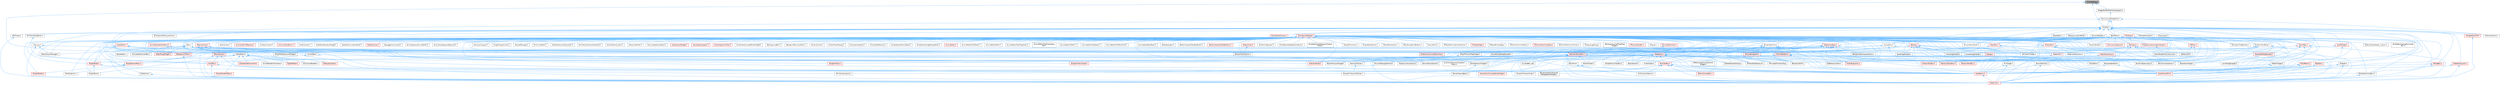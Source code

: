 digraph "ChildrenBase.h"
{
 // INTERACTIVE_SVG=YES
 // LATEX_PDF_SIZE
  bgcolor="transparent";
  edge [fontname=Helvetica,fontsize=10,labelfontname=Helvetica,labelfontsize=10];
  node [fontname=Helvetica,fontsize=10,shape=box,height=0.2,width=0.4];
  Node1 [id="Node000001",label="ChildrenBase.h",height=0.2,width=0.4,color="gray40", fillcolor="grey60", style="filled", fontcolor="black",tooltip=" "];
  Node1 -> Node2 [id="edge1_Node000001_Node000002",dir="back",color="steelblue1",style="solid",tooltip=" "];
  Node2 [id="Node000002",label="Children.h",height=0.2,width=0.4,color="grey40", fillcolor="white", style="filled",URL="$db/d68/Children_8h.html",tooltip=" "];
  Node2 -> Node3 [id="edge2_Node000002_Node000003",dir="back",color="steelblue1",style="solid",tooltip=" "];
  Node3 [id="Node000003",label="LayoutUtils.h",height=0.2,width=0.4,color="grey40", fillcolor="white", style="filled",URL="$d2/d09/LayoutUtils_8h.html",tooltip=" "];
  Node3 -> Node4 [id="edge3_Node000003_Node000004",dir="back",color="steelblue1",style="solid",tooltip=" "];
  Node4 [id="Node000004",label="SLinkedBox.cpp",height=0.2,width=0.4,color="grey40", fillcolor="white", style="filled",URL="$de/dd2/SLinkedBox_8cpp.html",tooltip=" "];
  Node3 -> Node5 [id="edge4_Node000003_Node000005",dir="back",color="steelblue1",style="solid",tooltip=" "];
  Node5 [id="Node000005",label="SNodePanel.h",height=0.2,width=0.4,color="grey40", fillcolor="white", style="filled",URL="$da/db1/SNodePanel_8h.html",tooltip=" "];
  Node5 -> Node6 [id="edge5_Node000005_Node000006",dir="back",color="steelblue1",style="solid",tooltip=" "];
  Node6 [id="Node000006",label="KismetNodeInfoContext.h",height=0.2,width=0.4,color="grey40", fillcolor="white", style="filled",URL="$d3/dfc/KismetNodeInfoContext_8h.html",tooltip=" "];
  Node5 -> Node7 [id="edge6_Node000005_Node000007",dir="back",color="steelblue1",style="solid",tooltip=" "];
  Node7 [id="Node000007",label="RigVMEditor.h",height=0.2,width=0.4,color="red", fillcolor="#FFF0F0", style="filled",URL="$d3/d13/RigVMEditor_8h.html",tooltip=" "];
  Node5 -> Node12 [id="edge7_Node000005_Node000012",dir="back",color="steelblue1",style="solid",tooltip=" "];
  Node12 [id="Node000012",label="SCommentBubble.h",height=0.2,width=0.4,color="grey40", fillcolor="white", style="filled",URL="$d9/d84/SCommentBubble_8h.html",tooltip=" "];
  Node5 -> Node13 [id="edge8_Node000005_Node000013",dir="back",color="steelblue1",style="solid",tooltip=" "];
  Node13 [id="Node000013",label="SDesignSurface.h",height=0.2,width=0.4,color="red", fillcolor="#FFF0F0", style="filled",URL="$d0/d2a/SDesignSurface_8h.html",tooltip=" "];
  Node5 -> Node15 [id="edge9_Node000005_Node000015",dir="back",color="steelblue1",style="solid",tooltip=" "];
  Node15 [id="Node000015",label="SGraphNode.h",height=0.2,width=0.4,color="red", fillcolor="#FFF0F0", style="filled",URL="$d2/d30/SGraphNode_8h.html",tooltip=" "];
  Node15 -> Node24 [id="edge10_Node000015_Node000024",dir="back",color="steelblue1",style="solid",tooltip=" "];
  Node24 [id="Node000024",label="SGraphNodeK2Base.h",height=0.2,width=0.4,color="red", fillcolor="#FFF0F0", style="filled",URL="$de/d4a/SGraphNodeK2Base_8h.html",tooltip=" "];
  Node15 -> Node33 [id="edge11_Node000015_Node000033",dir="back",color="steelblue1",style="solid",tooltip=" "];
  Node33 [id="Node000033",label="SGraphPanel.h",height=0.2,width=0.4,color="grey40", fillcolor="white", style="filled",URL="$d2/dcf/SGraphPanel_8h.html",tooltip=" "];
  Node5 -> Node30 [id="edge12_Node000005_Node000030",dir="back",color="steelblue1",style="solid",tooltip=" "];
  Node30 [id="Node000030",label="SGraphNodeComment.h",height=0.2,width=0.4,color="red", fillcolor="#FFF0F0", style="filled",URL="$d7/db6/SGraphNodeComment_8h.html",tooltip=" "];
  Node5 -> Node24 [id="edge13_Node000005_Node000024",dir="back",color="steelblue1",style="solid",tooltip=" "];
  Node5 -> Node33 [id="edge14_Node000005_Node000033",dir="back",color="steelblue1",style="solid",tooltip=" "];
  Node3 -> Node76 [id="edge15_Node000003_Node000076",dir="back",color="steelblue1",style="solid",tooltip=" "];
  Node76 [id="Node000076",label="SlateCore.h",height=0.2,width=0.4,color="red", fillcolor="#FFF0F0", style="filled",URL="$dc/d03/SlateCore_8h.html",tooltip=" "];
  Node76 -> Node78 [id="edge16_Node000076_Node000078",dir="back",color="steelblue1",style="solid",tooltip=" "];
  Node78 [id="Node000078",label="SlateBasics.h",height=0.2,width=0.4,color="red", fillcolor="#FFF0F0", style="filled",URL="$da/d2f/SlateBasics_8h.html",tooltip=" "];
  Node78 -> Node80 [id="edge17_Node000078_Node000080",dir="back",color="steelblue1",style="solid",tooltip=" "];
  Node80 [id="Node000080",label="SlateExtras.h",height=0.2,width=0.4,color="red", fillcolor="#FFF0F0", style="filled",URL="$d8/dec/SlateExtras_8h.html",tooltip=" "];
  Node3 -> Node82 [id="edge18_Node000003_Node000082",dir="back",color="steelblue1",style="solid",tooltip=" "];
  Node82 [id="Node000082",label="SlateSharedPCH.h",height=0.2,width=0.4,color="red", fillcolor="#FFF0F0", style="filled",URL="$d1/dfc/SlateSharedPCH_8h.html",tooltip=" "];
  Node2 -> Node85 [id="edge19_Node000002_Node000085",dir="back",color="steelblue1",style="solid",tooltip=" "];
  Node85 [id="Node000085",label="SBox.h",height=0.2,width=0.4,color="grey40", fillcolor="white", style="filled",URL="$dd/d43/SBox_8h.html",tooltip=" "];
  Node85 -> Node86 [id="edge20_Node000085_Node000086",dir="back",color="steelblue1",style="solid",tooltip=" "];
  Node86 [id="Node000086",label="BrushBuilderDragDropOp.h",height=0.2,width=0.4,color="grey40", fillcolor="white", style="filled",URL="$d9/d56/BrushBuilderDragDropOp_8h.html",tooltip=" "];
  Node85 -> Node87 [id="edge21_Node000085_Node000087",dir="back",color="steelblue1",style="solid",tooltip=" "];
  Node87 [id="Node000087",label="GameModeInfoCustomizer.h",height=0.2,width=0.4,color="grey40", fillcolor="white", style="filled",URL="$d5/df3/GameModeInfoCustomizer_8h.html",tooltip=" "];
  Node85 -> Node88 [id="edge22_Node000085_Node000088",dir="back",color="steelblue1",style="solid",tooltip=" "];
  Node88 [id="Node000088",label="SComboBox.h",height=0.2,width=0.4,color="red", fillcolor="#FFF0F0", style="filled",URL="$d2/dd5/SComboBox_8h.html",tooltip=" "];
  Node88 -> Node94 [id="edge23_Node000088_Node000094",dir="back",color="steelblue1",style="solid",tooltip=" "];
  Node94 [id="Node000094",label="SAudioOscilloscopePanelWidget.h",height=0.2,width=0.4,color="red", fillcolor="#FFF0F0", style="filled",URL="$db/d7e/SAudioOscilloscopePanelWidget_8h.html",tooltip=" "];
  Node88 -> Node97 [id="edge24_Node000088_Node000097",dir="back",color="steelblue1",style="solid",tooltip=" "];
  Node97 [id="Node000097",label="SBlueprintEditorSelected\lDebugObjectWidget.h",height=0.2,width=0.4,color="grey40", fillcolor="white", style="filled",URL="$de/d6c/SBlueprintEditorSelectedDebugObjectWidget_8h.html",tooltip=" "];
  Node88 -> Node98 [id="edge25_Node000088_Node000098",dir="back",color="steelblue1",style="solid",tooltip=" "];
  Node98 [id="Node000098",label="SCSVImportOptions.h",height=0.2,width=0.4,color="grey40", fillcolor="white", style="filled",URL="$d7/dfe/SCSVImportOptions_8h.html",tooltip=" "];
  Node88 -> Node99 [id="edge26_Node000088_Node000099",dir="back",color="steelblue1",style="solid",tooltip=" "];
  Node99 [id="Node000099",label="SEditableComboBox.h",height=0.2,width=0.4,color="grey40", fillcolor="white", style="filled",URL="$d0/d8c/SEditableComboBox_8h.html",tooltip=" "];
  Node99 -> Node80 [id="edge27_Node000099_Node000080",dir="back",color="steelblue1",style="solid",tooltip=" "];
  Node88 -> Node101 [id="edge28_Node000088_Node000101",dir="back",color="steelblue1",style="solid",tooltip=" "];
  Node101 [id="Node000101",label="SNameComboBox.h",height=0.2,width=0.4,color="red", fillcolor="#FFF0F0", style="filled",URL="$d8/d4b/SNameComboBox_8h.html",tooltip=" "];
  Node88 -> Node78 [id="edge29_Node000088_Node000078",dir="back",color="steelblue1",style="solid",tooltip=" "];
  Node88 -> Node80 [id="edge30_Node000088_Node000080",dir="back",color="steelblue1",style="solid",tooltip=" "];
  Node88 -> Node82 [id="edge31_Node000088_Node000082",dir="back",color="steelblue1",style="solid",tooltip=" "];
  Node85 -> Node118 [id="edge32_Node000085_Node000118",dir="back",color="steelblue1",style="solid",tooltip=" "];
  Node118 [id="Node000118",label="SEnableBox.h",height=0.2,width=0.4,color="grey40", fillcolor="white", style="filled",URL="$d4/d22/SEnableBox_8h.html",tooltip=" "];
  Node85 -> Node119 [id="edge33_Node000085_Node000119",dir="back",color="steelblue1",style="solid",tooltip=" "];
  Node119 [id="Node000119",label="SGameLayerManager.h",height=0.2,width=0.4,color="grey40", fillcolor="white", style="filled",URL="$da/d3a/SGameLayerManager_8h.html",tooltip=" "];
  Node85 -> Node48 [id="edge34_Node000085_Node000048",dir="back",color="steelblue1",style="solid",tooltip=" "];
  Node48 [id="Node000048",label="SGraphPinNum.h",height=0.2,width=0.4,color="red", fillcolor="#FFF0F0", style="filled",URL="$d7/da4/SGraphPinNum_8h.html",tooltip=" "];
  Node85 -> Node50 [id="edge35_Node000085_Node000050",dir="back",color="steelblue1",style="solid",tooltip=" "];
  Node50 [id="Node000050",label="SGraphPinNumSlider.h",height=0.2,width=0.4,color="red", fillcolor="#FFF0F0", style="filled",URL="$d5/d00/SGraphPinNumSlider_8h.html",tooltip=" "];
  Node85 -> Node58 [id="edge36_Node000085_Node000058",dir="back",color="steelblue1",style="solid",tooltip=" "];
  Node58 [id="Node000058",label="SGraphPinVector2DSlider.h",height=0.2,width=0.4,color="grey40", fillcolor="white", style="filled",URL="$d7/d05/SGraphPinVector2DSlider_8h.html",tooltip=" "];
  Node85 -> Node61 [id="edge37_Node000085_Node000061",dir="back",color="steelblue1",style="solid",tooltip=" "];
  Node61 [id="Node000061",label="SGraphPinVectorSlider.h",height=0.2,width=0.4,color="grey40", fillcolor="white", style="filled",URL="$dc/d38/SGraphPinVectorSlider_8h.html",tooltip=" "];
  Node85 -> Node120 [id="edge38_Node000085_Node000120",dir="back",color="steelblue1",style="solid",tooltip=" "];
  Node120 [id="Node000120",label="SLinkedBox.h",height=0.2,width=0.4,color="grey40", fillcolor="white", style="filled",URL="$d8/d89/SLinkedBox_8h.html",tooltip=" "];
  Node120 -> Node121 [id="edge39_Node000120_Node000121",dir="back",color="steelblue1",style="solid",tooltip=" "];
  Node121 [id="Node000121",label="MultiBox.h",height=0.2,width=0.4,color="red", fillcolor="#FFF0F0", style="filled",URL="$d5/d73/MultiBox_8h.html",tooltip=" "];
  Node121 -> Node78 [id="edge40_Node000121_Node000078",dir="back",color="steelblue1",style="solid",tooltip=" "];
  Node121 -> Node80 [id="edge41_Node000121_Node000080",dir="back",color="steelblue1",style="solid",tooltip=" "];
  Node120 -> Node4 [id="edge42_Node000120_Node000004",dir="back",color="steelblue1",style="solid",tooltip=" "];
  Node85 -> Node150 [id="edge43_Node000085_Node000150",dir="back",color="steelblue1",style="solid",tooltip=" "];
  Node150 [id="Node000150",label="SRigVMLogWidget.h",height=0.2,width=0.4,color="red", fillcolor="#FFF0F0", style="filled",URL="$d9/dab/SRigVMLogWidget_8h.html",tooltip=" "];
  Node85 -> Node157 [id="edge44_Node000085_Node000157",dir="back",color="steelblue1",style="solid",tooltip=" "];
  Node157 [id="Node000157",label="SRigVMNodeLayoutWidget.h",height=0.2,width=0.4,color="grey40", fillcolor="white", style="filled",URL="$dc/da9/SRigVMNodeLayoutWidget_8h.html",tooltip=" "];
  Node85 -> Node158 [id="edge45_Node000085_Node000158",dir="back",color="steelblue1",style="solid",tooltip=" "];
  Node158 [id="Node000158",label="SRigVMVariantTagWidget.h",height=0.2,width=0.4,color="grey40", fillcolor="white", style="filled",URL="$d4/d38/SRigVMVariantTagWidget_8h.html",tooltip=" "];
  Node158 -> Node159 [id="edge46_Node000158_Node000159",dir="back",color="steelblue1",style="solid",tooltip=" "];
  Node159 [id="Node000159",label="SRigVMVariantWidget.h",height=0.2,width=0.4,color="grey40", fillcolor="white", style="filled",URL="$d5/d61/SRigVMVariantWidget_8h.html",tooltip=" "];
  Node85 -> Node159 [id="edge47_Node000085_Node000159",dir="back",color="steelblue1",style="solid",tooltip=" "];
  Node85 -> Node160 [id="edge48_Node000085_Node000160",dir="back",color="steelblue1",style="solid",tooltip=" "];
  Node160 [id="Node000160",label="SSafeZone.h",height=0.2,width=0.4,color="grey40", fillcolor="white", style="filled",URL="$df/de0/SSafeZone_8h.html",tooltip=" "];
  Node160 -> Node80 [id="edge49_Node000160_Node000080",dir="back",color="steelblue1",style="solid",tooltip=" "];
  Node85 -> Node161 [id="edge50_Node000085_Node000161",dir="back",color="steelblue1",style="solid",tooltip=" "];
  Node161 [id="Node000161",label="STableRow.h",height=0.2,width=0.4,color="red", fillcolor="#FFF0F0", style="filled",URL="$d8/d43/STableRow_8h.html",tooltip=" "];
  Node161 -> Node162 [id="edge51_Node000161_Node000162",dir="back",color="steelblue1",style="solid",tooltip=" "];
  Node162 [id="Node000162",label="BoneSelectionWidget.h",height=0.2,width=0.4,color="grey40", fillcolor="white", style="filled",URL="$d4/dd3/BoneSelectionWidget_8h.html",tooltip=" "];
  Node162 -> Node163 [id="edge52_Node000162_Node000163",dir="back",color="steelblue1",style="solid",tooltip=" "];
  Node163 [id="Node000163",label="SBoneMappingBase.h",height=0.2,width=0.4,color="grey40", fillcolor="white", style="filled",URL="$d7/d49/SBoneMappingBase_8h.html",tooltip=" "];
  Node161 -> Node168 [id="edge53_Node000161_Node000168",dir="back",color="steelblue1",style="solid",tooltip=" "];
  Node168 [id="Node000168",label="DlgReferenceTree.h",height=0.2,width=0.4,color="grey40", fillcolor="white", style="filled",URL="$db/dd3/DlgReferenceTree_8h.html",tooltip=" "];
  Node161 -> Node169 [id="edge54_Node000161_Node000169",dir="back",color="steelblue1",style="solid",tooltip=" "];
  Node169 [id="Node000169",label="FindInBlueprints.h",height=0.2,width=0.4,color="red", fillcolor="#FFF0F0", style="filled",URL="$d0/d27/FindInBlueprints_8h.html",tooltip=" "];
  Node161 -> Node184 [id="edge55_Node000161_Node000184",dir="back",color="steelblue1",style="solid",tooltip=" "];
  Node184 [id="Node000184",label="FindInGraph.h",height=0.2,width=0.4,color="grey40", fillcolor="white", style="filled",URL="$de/d36/FindInGraph_8h.html",tooltip=" "];
  Node161 -> Node241 [id="edge56_Node000161_Node000241",dir="back",color="steelblue1",style="solid",tooltip=" "];
  Node241 [id="Node000241",label="PropertyInfoViewStyle.h",height=0.2,width=0.4,color="grey40", fillcolor="white", style="filled",URL="$d0/da8/PropertyInfoViewStyle_8h.html",tooltip=" "];
  Node161 -> Node242 [id="edge57_Node000161_Node000242",dir="back",color="steelblue1",style="solid",tooltip=" "];
  Node242 [id="Node000242",label="ReferenceSectionSelection\lWidget.h",height=0.2,width=0.4,color="grey40", fillcolor="white", style="filled",URL="$db/d75/ReferenceSectionSelectionWidget_8h.html",tooltip=" "];
  Node161 -> Node243 [id="edge58_Node000161_Node000243",dir="back",color="steelblue1",style="solid",tooltip=" "];
  Node243 [id="Node000243",label="SAnimAttributeView.h",height=0.2,width=0.4,color="grey40", fillcolor="white", style="filled",URL="$df/d42/SAnimAttributeView_8h.html",tooltip=" "];
  Node161 -> Node244 [id="edge59_Node000161_Node000244",dir="back",color="steelblue1",style="solid",tooltip=" "];
  Node244 [id="Node000244",label="SBlueprintDiff.h",height=0.2,width=0.4,color="grey40", fillcolor="white", style="filled",URL="$de/d6d/SBlueprintDiff_8h.html",tooltip=" "];
  Node161 -> Node163 [id="edge60_Node000161_Node000163",dir="back",color="steelblue1",style="solid",tooltip=" "];
  Node161 -> Node88 [id="edge61_Node000161_Node000088",dir="back",color="steelblue1",style="solid",tooltip=" "];
  Node161 -> Node246 [id="edge62_Node000161_Node000246",dir="back",color="steelblue1",style="solid",tooltip=" "];
  Node246 [id="Node000246",label="SDeleteAssetsDialog.h",height=0.2,width=0.4,color="grey40", fillcolor="white", style="filled",URL="$d7/d0d/SDeleteAssetsDialog_8h.html",tooltip=" "];
  Node161 -> Node247 [id="edge63_Node000161_Node000247",dir="back",color="steelblue1",style="solid",tooltip=" "];
  Node247 [id="Node000247",label="SFilterableObjectList.h",height=0.2,width=0.4,color="grey40", fillcolor="white", style="filled",URL="$dc/de4/SFilterableObjectList_8h.html",tooltip=" "];
  Node161 -> Node109 [id="edge64_Node000161_Node000109",dir="back",color="steelblue1",style="solid",tooltip=" "];
  Node109 [id="Node000109",label="SFixupSelfContextDlg.h",height=0.2,width=0.4,color="grey40", fillcolor="white", style="filled",URL="$d5/da4/SFixupSelfContextDlg_8h.html",tooltip=" "];
  Node161 -> Node248 [id="edge65_Node000161_Node000248",dir="back",color="steelblue1",style="solid",tooltip=" "];
  Node248 [id="Node000248",label="SGraphActionMenu.h",height=0.2,width=0.4,color="red", fillcolor="#FFF0F0", style="filled",URL="$d0/d9a/SGraphActionMenu_8h.html",tooltip=" "];
  Node248 -> Node251 [id="edge66_Node000248_Node000251",dir="back",color="steelblue1",style="solid",tooltip=" "];
  Node251 [id="Node000251",label="SGraphPalette.h",height=0.2,width=0.4,color="red", fillcolor="#FFF0F0", style="filled",URL="$d5/dd1/SGraphPalette_8h.html",tooltip=" "];
  Node248 -> Node177 [id="edge67_Node000248_Node000177",dir="back",color="steelblue1",style="solid",tooltip=" "];
  Node177 [id="Node000177",label="SMyBlueprint.h",height=0.2,width=0.4,color="grey40", fillcolor="white", style="filled",URL="$d3/d34/SMyBlueprint_8h.html",tooltip=" "];
  Node161 -> Node255 [id="edge68_Node000161_Node000255",dir="back",color="steelblue1",style="solid",tooltip=" "];
  Node255 [id="Node000255",label="SGraphPinComboBox.h",height=0.2,width=0.4,color="grey40", fillcolor="white", style="filled",URL="$dc/d3f/SGraphPinComboBox_8h.html",tooltip=" "];
  Node161 -> Node256 [id="edge69_Node000161_Node000256",dir="back",color="steelblue1",style="solid",tooltip=" "];
  Node256 [id="Node000256",label="SKeySelector.h",height=0.2,width=0.4,color="grey40", fillcolor="white", style="filled",URL="$de/d62/SKeySelector_8h.html",tooltip=" "];
  Node161 -> Node257 [id="edge70_Node000161_Node000257",dir="back",color="steelblue1",style="solid",tooltip=" "];
  Node257 [id="Node000257",label="SKismetDebugTreeView.h",height=0.2,width=0.4,color="grey40", fillcolor="white", style="filled",URL="$dc/df5/SKismetDebugTreeView_8h.html",tooltip=" "];
  Node257 -> Node258 [id="edge71_Node000257_Node000258",dir="back",color="steelblue1",style="solid",tooltip=" "];
  Node258 [id="Node000258",label="SPinValueInspector.h",height=0.2,width=0.4,color="grey40", fillcolor="white", style="filled",URL="$d6/d85/SPinValueInspector_8h.html",tooltip=" "];
  Node161 -> Node286 [id="edge72_Node000161_Node000286",dir="back",color="steelblue1",style="solid",tooltip=" "];
  Node286 [id="Node000286",label="SListViewSelectorDropdown\lMenu.h",height=0.2,width=0.4,color="grey40", fillcolor="white", style="filled",URL="$d4/dc9/SListViewSelectorDropdownMenu_8h.html",tooltip=" "];
  Node161 -> Node178 [id="edge73_Node000161_Node000178",dir="back",color="steelblue1",style="solid",tooltip=" "];
  Node178 [id="Node000178",label="SSCSEditor.h",height=0.2,width=0.4,color="grey40", fillcolor="white", style="filled",URL="$d0/d2e/SSCSEditor_8h.html",tooltip=" "];
  Node161 -> Node262 [id="edge74_Node000161_Node000262",dir="back",color="steelblue1",style="solid",tooltip=" "];
  Node262 [id="Node000262",label="SSkeletonWidget.h",height=0.2,width=0.4,color="grey40", fillcolor="white", style="filled",URL="$dd/da7/SSkeletonWidget_8h.html",tooltip=" "];
  Node161 -> Node78 [id="edge75_Node000161_Node000078",dir="back",color="steelblue1",style="solid",tooltip=" "];
  Node161 -> Node80 [id="edge76_Node000161_Node000080",dir="back",color="steelblue1",style="solid",tooltip=" "];
  Node161 -> Node82 [id="edge77_Node000161_Node000082",dir="back",color="steelblue1",style="solid",tooltip=" "];
  Node85 -> Node290 [id="edge78_Node000085_Node000290",dir="back",color="steelblue1",style="solid",tooltip=" "];
  Node290 [id="Node000290",label="SVector4Slider.h",height=0.2,width=0.4,color="red", fillcolor="#FFF0F0", style="filled",URL="$d4/dec/SVector4Slider_8h.html",tooltip=" "];
  Node85 -> Node291 [id="edge79_Node000085_Node000291",dir="back",color="steelblue1",style="solid",tooltip=" "];
  Node291 [id="Node000291",label="SVisualAttachmentBox.h",height=0.2,width=0.4,color="grey40", fillcolor="white", style="filled",URL="$d1/d32/SVisualAttachmentBox_8h.html",tooltip=" "];
  Node85 -> Node292 [id="edge80_Node000085_Node000292",dir="back",color="steelblue1",style="solid",tooltip=" "];
  Node292 [id="Node000292",label="SWindowTitleBar.h",height=0.2,width=0.4,color="grey40", fillcolor="white", style="filled",URL="$d0/dce/SWindowTitleBar_8h.html",tooltip=" "];
  Node85 -> Node78 [id="edge81_Node000085_Node000078",dir="back",color="steelblue1",style="solid",tooltip=" "];
  Node85 -> Node80 [id="edge82_Node000085_Node000080",dir="back",color="steelblue1",style="solid",tooltip=" "];
  Node85 -> Node82 [id="edge83_Node000085_Node000082",dir="back",color="steelblue1",style="solid",tooltip=" "];
  Node2 -> Node293 [id="edge84_Node000002_Node000293",dir="back",color="steelblue1",style="solid",tooltip=" "];
  Node293 [id="Node000293",label="SBoxPanel.h",height=0.2,width=0.4,color="grey40", fillcolor="white", style="filled",URL="$d8/de6/SBoxPanel_8h.html",tooltip=" "];
  Node293 -> Node294 [id="edge85_Node000293_Node000294",dir="back",color="steelblue1",style="solid",tooltip=" "];
  Node294 [id="Node000294",label="BoneDragDropOp.h",height=0.2,width=0.4,color="grey40", fillcolor="white", style="filled",URL="$d9/dba/BoneDragDropOp_8h.html",tooltip=" "];
  Node293 -> Node295 [id="edge86_Node000293_Node000295",dir="back",color="steelblue1",style="solid",tooltip=" "];
  Node295 [id="Node000295",label="ClassDragDropOp.h",height=0.2,width=0.4,color="grey40", fillcolor="white", style="filled",URL="$d5/d37/ClassDragDropOp_8h.html",tooltip=" "];
  Node293 -> Node296 [id="edge87_Node000293_Node000296",dir="back",color="steelblue1",style="solid",tooltip=" "];
  Node296 [id="Node000296",label="CommonLoadGuard.h",height=0.2,width=0.4,color="red", fillcolor="#FFF0F0", style="filled",URL="$d1/da1/CommonLoadGuard_8h.html",tooltip=" "];
  Node293 -> Node299 [id="edge88_Node000293_Node000299",dir="back",color="steelblue1",style="solid",tooltip=" "];
  Node299 [id="Node000299",label="DecoratedDragDropOp.h",height=0.2,width=0.4,color="red", fillcolor="#FFF0F0", style="filled",URL="$d6/d6a/DecoratedDragDropOp_8h.html",tooltip=" "];
  Node299 -> Node309 [id="edge89_Node000299_Node000309",dir="back",color="steelblue1",style="solid",tooltip=" "];
  Node309 [id="Node000309",label="LevelDragDropOp.h",height=0.2,width=0.4,color="grey40", fillcolor="white", style="filled",URL="$dc/da5/LevelDragDropOp_8h.html",tooltip=" "];
  Node293 -> Node267 [id="edge90_Node000293_Node000267",dir="back",color="steelblue1",style="solid",tooltip=" "];
  Node267 [id="Node000267",label="DiffUtils.h",height=0.2,width=0.4,color="red", fillcolor="#FFF0F0", style="filled",URL="$d4/d91/DiffUtils_8h.html",tooltip=" "];
  Node267 -> Node244 [id="edge91_Node000267_Node000244",dir="back",color="steelblue1",style="solid",tooltip=" "];
  Node267 -> Node269 [id="edge92_Node000267_Node000269",dir="back",color="steelblue1",style="solid",tooltip=" "];
  Node269 [id="Node000269",label="SDetailsDiff.h",height=0.2,width=0.4,color="grey40", fillcolor="white", style="filled",URL="$da/d09/SDetailsDiff_8h.html",tooltip=" "];
  Node293 -> Node87 [id="edge93_Node000293_Node000087",dir="back",color="steelblue1",style="solid",tooltip=" "];
  Node293 -> Node3 [id="edge94_Node000293_Node000003",dir="back",color="steelblue1",style="solid",tooltip=" "];
  Node293 -> Node309 [id="edge95_Node000293_Node000309",dir="back",color="steelblue1",style="solid",tooltip=" "];
  Node293 -> Node315 [id="edge96_Node000293_Node000315",dir="back",color="steelblue1",style="solid",tooltip=" "];
  Node315 [id="Node000315",label="MaterialGraphNode_Custom.h",height=0.2,width=0.4,color="grey40", fillcolor="white", style="filled",URL="$d5/d6c/MaterialGraphNode__Custom_8h.html",tooltip=" "];
  Node293 -> Node316 [id="edge97_Node000293_Node000316",dir="back",color="steelblue1",style="solid",tooltip=" "];
  Node316 [id="Node000316",label="PropertyCustomizationHelpers.h",height=0.2,width=0.4,color="red", fillcolor="#FFF0F0", style="filled",URL="$d7/dd0/PropertyCustomizationHelpers_8h.html",tooltip=" "];
  Node316 -> Node87 [id="edge98_Node000316_Node000087",dir="back",color="steelblue1",style="solid",tooltip=" "];
  Node293 -> Node319 [id="edge99_Node000293_Node000319",dir="back",color="steelblue1",style="solid",tooltip=" "];
  Node319 [id="Node000319",label="SAudioTextBox.h",height=0.2,width=0.4,color="grey40", fillcolor="white", style="filled",URL="$da/da3/SAudioTextBox_8h.html",tooltip=" "];
  Node293 -> Node320 [id="edge100_Node000293_Node000320",dir="back",color="steelblue1",style="solid",tooltip=" "];
  Node320 [id="Node000320",label="SBreadcrumbTrail.h",height=0.2,width=0.4,color="red", fillcolor="#FFF0F0", style="filled",URL="$d4/de2/SBreadcrumbTrail_8h.html",tooltip=" "];
  Node320 -> Node80 [id="edge101_Node000320_Node000080",dir="back",color="steelblue1",style="solid",tooltip=" "];
  Node293 -> Node321 [id="edge102_Node000293_Node000321",dir="back",color="steelblue1",style="solid",tooltip=" "];
  Node321 [id="Node000321",label="SComboButton.h",height=0.2,width=0.4,color="red", fillcolor="#FFF0F0", style="filled",URL="$dc/d43/SComboButton_8h.html",tooltip=" "];
  Node321 -> Node163 [id="edge103_Node000321_Node000163",dir="back",color="steelblue1",style="solid",tooltip=" "];
  Node321 -> Node88 [id="edge104_Node000321_Node000088",dir="back",color="steelblue1",style="solid",tooltip=" "];
  Node321 -> Node138 [id="edge105_Node000321_Node000138",dir="back",color="steelblue1",style="solid",tooltip=" "];
  Node138 [id="Node000138",label="SGridLineSpacingList.h",height=0.2,width=0.4,color="grey40", fillcolor="white", style="filled",URL="$db/d48/SGridLineSpacingList_8h.html",tooltip=" "];
  Node321 -> Node145 [id="edge106_Node000321_Node000145",dir="back",color="steelblue1",style="solid",tooltip=" "];
  Node145 [id="Node000145",label="SNumericDropDown.h",height=0.2,width=0.4,color="grey40", fillcolor="white", style="filled",URL="$d3/d12/SNumericDropDown_8h.html",tooltip=" "];
  Node321 -> Node78 [id="edge107_Node000321_Node000078",dir="back",color="steelblue1",style="solid",tooltip=" "];
  Node321 -> Node80 [id="edge108_Node000321_Node000080",dir="back",color="steelblue1",style="solid",tooltip=" "];
  Node321 -> Node82 [id="edge109_Node000321_Node000082",dir="back",color="steelblue1",style="solid",tooltip=" "];
  Node293 -> Node99 [id="edge110_Node000293_Node000099",dir="back",color="steelblue1",style="solid",tooltip=" "];
  Node293 -> Node326 [id="edge111_Node000293_Node000326",dir="back",color="steelblue1",style="solid",tooltip=" "];
  Node326 [id="Node000326",label="SFilterBarClippingHorizontal\lBox.h",height=0.2,width=0.4,color="grey40", fillcolor="white", style="filled",URL="$dd/d94/SFilterBarClippingHorizontalBox_8h.html",tooltip=" "];
  Node293 -> Node138 [id="edge112_Node000293_Node000138",dir="back",color="steelblue1",style="solid",tooltip=" "];
  Node293 -> Node327 [id="edge113_Node000293_Node000327",dir="back",color="steelblue1",style="solid",tooltip=" "];
  Node327 [id="Node000327",label="SHeader.h",height=0.2,width=0.4,color="grey40", fillcolor="white", style="filled",URL="$de/d21/SHeader_8h.html",tooltip=" "];
  Node327 -> Node78 [id="edge114_Node000327_Node000078",dir="back",color="steelblue1",style="solid",tooltip=" "];
  Node327 -> Node80 [id="edge115_Node000327_Node000080",dir="back",color="steelblue1",style="solid",tooltip=" "];
  Node293 -> Node145 [id="edge116_Node000293_Node000145",dir="back",color="steelblue1",style="solid",tooltip=" "];
  Node293 -> Node328 [id="edge117_Node000293_Node000328",dir="back",color="steelblue1",style="solid",tooltip=" "];
  Node328 [id="Node000328",label="SNumericEntryBox.h",height=0.2,width=0.4,color="red", fillcolor="#FFF0F0", style="filled",URL="$d8/d1a/SNumericEntryBox_8h.html",tooltip=" "];
  Node328 -> Node48 [id="edge118_Node000328_Node000048",dir="back",color="steelblue1",style="solid",tooltip=" "];
  Node328 -> Node50 [id="edge119_Node000328_Node000050",dir="back",color="steelblue1",style="solid",tooltip=" "];
  Node328 -> Node58 [id="edge120_Node000328_Node000058",dir="back",color="steelblue1",style="solid",tooltip=" "];
  Node328 -> Node61 [id="edge121_Node000328_Node000061",dir="back",color="steelblue1",style="solid",tooltip=" "];
  Node328 -> Node330 [id="edge122_Node000328_Node000330",dir="back",color="steelblue1",style="solid",tooltip=" "];
  Node330 [id="Node000330",label="SVector2DSlider.h",height=0.2,width=0.4,color="grey40", fillcolor="white", style="filled",URL="$de/d67/SVector2DSlider_8h.html",tooltip=" "];
  Node330 -> Node58 [id="edge123_Node000330_Node000058",dir="back",color="steelblue1",style="solid",tooltip=" "];
  Node328 -> Node331 [id="edge124_Node000328_Node000331",dir="back",color="steelblue1",style="solid",tooltip=" "];
  Node331 [id="Node000331",label="SVector2DTextBox.h",height=0.2,width=0.4,color="red", fillcolor="#FFF0F0", style="filled",URL="$d6/d71/SVector2DTextBox_8h.html",tooltip=" "];
  Node328 -> Node290 [id="edge125_Node000328_Node000290",dir="back",color="steelblue1",style="solid",tooltip=" "];
  Node328 -> Node332 [id="edge126_Node000328_Node000332",dir="back",color="steelblue1",style="solid",tooltip=" "];
  Node332 [id="Node000332",label="SVector4TextBox.h",height=0.2,width=0.4,color="red", fillcolor="#FFF0F0", style="filled",URL="$dd/da4/SVector4TextBox_8h.html",tooltip=" "];
  Node328 -> Node334 [id="edge127_Node000328_Node000334",dir="back",color="steelblue1",style="solid",tooltip=" "];
  Node334 [id="Node000334",label="SVectorSlider.h",height=0.2,width=0.4,color="grey40", fillcolor="white", style="filled",URL="$d2/db5/SVectorSlider_8h.html",tooltip=" "];
  Node334 -> Node61 [id="edge128_Node000334_Node000061",dir="back",color="steelblue1",style="solid",tooltip=" "];
  Node328 -> Node335 [id="edge129_Node000328_Node000335",dir="back",color="steelblue1",style="solid",tooltip=" "];
  Node335 [id="Node000335",label="SVectorTextBox.h",height=0.2,width=0.4,color="red", fillcolor="#FFF0F0", style="filled",URL="$df/db8/SVectorTextBox_8h.html",tooltip=" "];
  Node328 -> Node80 [id="edge130_Node000328_Node000080",dir="back",color="steelblue1",style="solid",tooltip=" "];
  Node293 -> Node158 [id="edge131_Node000293_Node000158",dir="back",color="steelblue1",style="solid",tooltip=" "];
  Node293 -> Node159 [id="edge132_Node000293_Node000159",dir="back",color="steelblue1",style="solid",tooltip=" "];
  Node293 -> Node178 [id="edge133_Node000293_Node000178",dir="back",color="steelblue1",style="solid",tooltip=" "];
  Node293 -> Node336 [id="edge134_Node000293_Node000336",dir="back",color="steelblue1",style="solid",tooltip=" "];
  Node336 [id="Node000336",label="SScrollBox.h",height=0.2,width=0.4,color="red", fillcolor="#FFF0F0", style="filled",URL="$d3/da2/SScrollBox_8h.html",tooltip=" "];
  Node336 -> Node320 [id="edge135_Node000336_Node000320",dir="back",color="steelblue1",style="solid",tooltip=" "];
  Node336 -> Node78 [id="edge136_Node000336_Node000078",dir="back",color="steelblue1",style="solid",tooltip=" "];
  Node336 -> Node80 [id="edge137_Node000336_Node000080",dir="back",color="steelblue1",style="solid",tooltip=" "];
  Node336 -> Node82 [id="edge138_Node000336_Node000082",dir="back",color="steelblue1",style="solid",tooltip=" "];
  Node293 -> Node338 [id="edge139_Node000293_Node000338",dir="back",color="steelblue1",style="solid",tooltip=" "];
  Node338 [id="Node000338",label="SSegmentedControl.h",height=0.2,width=0.4,color="grey40", fillcolor="white", style="filled",URL="$d3/d4f/SSegmentedControl_8h.html",tooltip=" "];
  Node293 -> Node262 [id="edge140_Node000293_Node000262",dir="back",color="steelblue1",style="solid",tooltip=" "];
  Node293 -> Node339 [id="edge141_Node000293_Node000339",dir="back",color="steelblue1",style="solid",tooltip=" "];
  Node339 [id="Node000339",label="SSpinBox.h",height=0.2,width=0.4,color="red", fillcolor="#FFF0F0", style="filled",URL="$d5/da5/SSpinBox_8h.html",tooltip=" "];
  Node339 -> Node328 [id="edge142_Node000339_Node000328",dir="back",color="steelblue1",style="solid",tooltip=" "];
  Node339 -> Node78 [id="edge143_Node000339_Node000078",dir="back",color="steelblue1",style="solid",tooltip=" "];
  Node339 -> Node80 [id="edge144_Node000339_Node000080",dir="back",color="steelblue1",style="solid",tooltip=" "];
  Node293 -> Node161 [id="edge145_Node000293_Node000161",dir="back",color="steelblue1",style="solid",tooltip=" "];
  Node293 -> Node341 [id="edge146_Node000293_Node000341",dir="back",color="steelblue1",style="solid",tooltip=" "];
  Node341 [id="Node000341",label="STableViewBase.h",height=0.2,width=0.4,color="red", fillcolor="#FFF0F0", style="filled",URL="$da/d88/STableViewBase_8h.html",tooltip=" "];
  Node341 -> Node162 [id="edge147_Node000341_Node000162",dir="back",color="steelblue1",style="solid",tooltip=" "];
  Node341 -> Node168 [id="edge148_Node000341_Node000168",dir="back",color="steelblue1",style="solid",tooltip=" "];
  Node341 -> Node169 [id="edge149_Node000341_Node000169",dir="back",color="steelblue1",style="solid",tooltip=" "];
  Node341 -> Node184 [id="edge150_Node000341_Node000184",dir="back",color="steelblue1",style="solid",tooltip=" "];
  Node341 -> Node242 [id="edge151_Node000341_Node000242",dir="back",color="steelblue1",style="solid",tooltip=" "];
  Node341 -> Node244 [id="edge152_Node000341_Node000244",dir="back",color="steelblue1",style="solid",tooltip=" "];
  Node341 -> Node277 [id="edge153_Node000341_Node000277",dir="back",color="steelblue1",style="solid",tooltip=" "];
  Node277 [id="Node000277",label="SBlueprintNamespaceEntry.h",height=0.2,width=0.4,color="grey40", fillcolor="white", style="filled",URL="$d4/d22/SBlueprintNamespaceEntry_8h.html",tooltip=" "];
  Node341 -> Node163 [id="edge154_Node000341_Node000163",dir="back",color="steelblue1",style="solid",tooltip=" "];
  Node341 -> Node88 [id="edge155_Node000341_Node000088",dir="back",color="steelblue1",style="solid",tooltip=" "];
  Node341 -> Node246 [id="edge156_Node000341_Node000246",dir="back",color="steelblue1",style="solid",tooltip=" "];
  Node341 -> Node247 [id="edge157_Node000341_Node000247",dir="back",color="steelblue1",style="solid",tooltip=" "];
  Node341 -> Node109 [id="edge158_Node000341_Node000109",dir="back",color="steelblue1",style="solid",tooltip=" "];
  Node341 -> Node248 [id="edge159_Node000341_Node000248",dir="back",color="steelblue1",style="solid",tooltip=" "];
  Node341 -> Node255 [id="edge160_Node000341_Node000255",dir="back",color="steelblue1",style="solid",tooltip=" "];
  Node341 -> Node256 [id="edge161_Node000341_Node000256",dir="back",color="steelblue1",style="solid",tooltip=" "];
  Node341 -> Node257 [id="edge162_Node000341_Node000257",dir="back",color="steelblue1",style="solid",tooltip=" "];
  Node341 -> Node178 [id="edge163_Node000341_Node000178",dir="back",color="steelblue1",style="solid",tooltip=" "];
  Node341 -> Node262 [id="edge164_Node000341_Node000262",dir="back",color="steelblue1",style="solid",tooltip=" "];
  Node341 -> Node161 [id="edge165_Node000341_Node000161",dir="back",color="steelblue1",style="solid",tooltip=" "];
  Node341 -> Node78 [id="edge166_Node000341_Node000078",dir="back",color="steelblue1",style="solid",tooltip=" "];
  Node341 -> Node80 [id="edge167_Node000341_Node000080",dir="back",color="steelblue1",style="solid",tooltip=" "];
  Node341 -> Node82 [id="edge168_Node000341_Node000082",dir="back",color="steelblue1",style="solid",tooltip=" "];
  Node293 -> Node330 [id="edge169_Node000293_Node000330",dir="back",color="steelblue1",style="solid",tooltip=" "];
  Node293 -> Node331 [id="edge170_Node000293_Node000331",dir="back",color="steelblue1",style="solid",tooltip=" "];
  Node293 -> Node290 [id="edge171_Node000293_Node000290",dir="back",color="steelblue1",style="solid",tooltip=" "];
  Node293 -> Node332 [id="edge172_Node000293_Node000332",dir="back",color="steelblue1",style="solid",tooltip=" "];
  Node293 -> Node334 [id="edge173_Node000293_Node000334",dir="back",color="steelblue1",style="solid",tooltip=" "];
  Node293 -> Node335 [id="edge174_Node000293_Node000335",dir="back",color="steelblue1",style="solid",tooltip=" "];
  Node293 -> Node343 [id="edge175_Node000293_Node000343",dir="back",color="steelblue1",style="solid",tooltip=" "];
  Node343 [id="Node000343",label="SWindow.h",height=0.2,width=0.4,color="red", fillcolor="#FFF0F0", style="filled",URL="$d2/d6d/SWindow_8h.html",tooltip=" "];
  Node343 -> Node345 [id="edge176_Node000343_Node000345",dir="back",color="steelblue1",style="solid",tooltip=" "];
  Node345 [id="Node000345",label="Dialogs.h",height=0.2,width=0.4,color="red", fillcolor="#FFF0F0", style="filled",URL="$d2/d5c/Dialogs_8h.html",tooltip=" "];
  Node343 -> Node244 [id="edge177_Node000343_Node000244",dir="back",color="steelblue1",style="solid",tooltip=" "];
  Node343 -> Node269 [id="edge178_Node000343_Node000269",dir="back",color="steelblue1",style="solid",tooltip=" "];
  Node343 -> Node262 [id="edge179_Node000343_Node000262",dir="back",color="steelblue1",style="solid",tooltip=" "];
  Node343 -> Node292 [id="edge180_Node000343_Node000292",dir="back",color="steelblue1",style="solid",tooltip=" "];
  Node343 -> Node76 [id="edge181_Node000343_Node000076",dir="back",color="steelblue1",style="solid",tooltip=" "];
  Node343 -> Node82 [id="edge182_Node000343_Node000082",dir="back",color="steelblue1",style="solid",tooltip=" "];
  Node293 -> Node292 [id="edge183_Node000293_Node000292",dir="back",color="steelblue1",style="solid",tooltip=" "];
  Node293 -> Node669 [id="edge184_Node000293_Node000669",dir="back",color="steelblue1",style="solid",tooltip=" "];
  Node669 [id="Node000669",label="SWindowTitleBarArea.h",height=0.2,width=0.4,color="grey40", fillcolor="white", style="filled",URL="$d4/d09/SWindowTitleBarArea_8h.html",tooltip=" "];
  Node293 -> Node76 [id="edge185_Node000293_Node000076",dir="back",color="steelblue1",style="solid",tooltip=" "];
  Node293 -> Node82 [id="edge186_Node000293_Node000082",dir="back",color="steelblue1",style="solid",tooltip=" "];
  Node293 -> Node670 [id="edge187_Node000293_Node000670",dir="back",color="steelblue1",style="solid",tooltip=" "];
  Node670 [id="Node000670",label="SocketDragDropOp.h",height=0.2,width=0.4,color="grey40", fillcolor="white", style="filled",URL="$d2/d53/SocketDragDropOp_8h.html",tooltip=" "];
  Node2 -> Node671 [id="edge188_Node000002_Node000671",dir="back",color="steelblue1",style="solid",tooltip=" "];
  Node671 [id="Node000671",label="SCanvas.h",height=0.2,width=0.4,color="grey40", fillcolor="white", style="filled",URL="$d4/dfa/SCanvas_8h.html",tooltip=" "];
  Node671 -> Node119 [id="edge189_Node000671_Node000119",dir="back",color="steelblue1",style="solid",tooltip=" "];
  Node671 -> Node78 [id="edge190_Node000671_Node000078",dir="back",color="steelblue1",style="solid",tooltip=" "];
  Node671 -> Node80 [id="edge191_Node000671_Node000080",dir="back",color="steelblue1",style="solid",tooltip=" "];
  Node2 -> Node672 [id="edge192_Node000002_Node000672",dir="back",color="steelblue1",style="solid",tooltip=" "];
  Node672 [id="Node000672",label="SCompoundTrackLaneView.h",height=0.2,width=0.4,color="grey40", fillcolor="white", style="filled",URL="$df/d58/SCompoundTrackLaneView_8h.html",tooltip=" "];
  Node2 -> Node673 [id="edge193_Node000002_Node000673",dir="back",color="steelblue1",style="solid",tooltip=" "];
  Node673 [id="Node000673",label="SCompoundWidget.h",height=0.2,width=0.4,color="red", fillcolor="#FFF0F0", style="filled",URL="$db/d0b/SCompoundWidget_8h.html",tooltip=" "];
  Node673 -> Node674 [id="edge194_Node000673_Node000674",dir="back",color="steelblue1",style="solid",tooltip=" "];
  Node674 [id="Node000674",label="AboutScreen.h",height=0.2,width=0.4,color="grey40", fillcolor="white", style="filled",URL="$d0/d33/AboutScreen_8h.html",tooltip=" "];
  Node673 -> Node675 [id="edge195_Node000673_Node000675",dir="back",color="steelblue1",style="solid",tooltip=" "];
  Node675 [id="Node000675",label="AnimAssetFindReplace.h",height=0.2,width=0.4,color="red", fillcolor="#FFF0F0", style="filled",URL="$d2/d3f/AnimAssetFindReplace_8h.html",tooltip=" "];
  Node673 -> Node162 [id="edge196_Node000673_Node000162",dir="back",color="steelblue1",style="solid",tooltip=" "];
  Node673 -> Node537 [id="edge197_Node000673_Node000537",dir="back",color="steelblue1",style="solid",tooltip=" "];
  Node537 [id="Node000537",label="CallStackViewer.h",height=0.2,width=0.4,color="grey40", fillcolor="white", style="filled",URL="$db/dc3/CallStackViewer_8h.html",tooltip=" "];
  Node673 -> Node296 [id="edge198_Node000673_Node000296",dir="back",color="steelblue1",style="solid",tooltip=" "];
  Node673 -> Node679 [id="edge199_Node000673_Node000679",dir="back",color="steelblue1",style="solid",tooltip=" "];
  Node679 [id="Node000679",label="CommonTextBlock.h",height=0.2,width=0.4,color="red", fillcolor="#FFF0F0", style="filled",URL="$d2/dc5/CommonTextBlock_8h.html",tooltip=" "];
  Node673 -> Node683 [id="edge200_Node000673_Node000683",dir="back",color="steelblue1",style="solid",tooltip=" "];
  Node683 [id="Node000683",label="CreditsScreen.h",height=0.2,width=0.4,color="grey40", fillcolor="white", style="filled",URL="$d7/db9/CreditsScreen_8h.html",tooltip=" "];
  Node673 -> Node684 [id="edge201_Node000673_Node000684",dir="back",color="steelblue1",style="solid",tooltip=" "];
  Node684 [id="Node000684",label="DataflowMembersWidget.h",height=0.2,width=0.4,color="grey40", fillcolor="white", style="filled",URL="$d0/d43/DataflowMembersWidget_8h.html",tooltip=" "];
  Node673 -> Node685 [id="edge202_Node000673_Node000685",dir="back",color="steelblue1",style="solid",tooltip=" "];
  Node685 [id="Node000685",label="DataflowSimulationPanel.h",height=0.2,width=0.4,color="grey40", fillcolor="white", style="filled",URL="$d4/d0b/DataflowSimulationPanel_8h.html",tooltip=" "];
  Node673 -> Node112 [id="edge203_Node000673_Node000112",dir="back",color="steelblue1",style="solid",tooltip=" "];
  Node112 [id="Node000112",label="DataflowView.h",height=0.2,width=0.4,color="red", fillcolor="#FFF0F0", style="filled",URL="$d4/d2e/DataflowView_8h.html",tooltip=" "];
  Node673 -> Node686 [id="edge204_Node000673_Node000686",dir="back",color="steelblue1",style="solid",tooltip=" "];
  Node686 [id="Node000686",label="DebuggerCommands.h",height=0.2,width=0.4,color="grey40", fillcolor="white", style="filled",URL="$dc/da1/DebuggerCommands_8h.html",tooltip=" "];
  Node673 -> Node345 [id="edge205_Node000673_Node000345",dir="back",color="steelblue1",style="solid",tooltip=" "];
  Node673 -> Node168 [id="edge206_Node000673_Node000168",dir="back",color="steelblue1",style="solid",tooltip=" "];
  Node673 -> Node169 [id="edge207_Node000673_Node000169",dir="back",color="steelblue1",style="solid",tooltip=" "];
  Node673 -> Node184 [id="edge208_Node000673_Node000184",dir="back",color="steelblue1",style="solid",tooltip=" "];
  Node673 -> Node687 [id="edge209_Node000673_Node000687",dir="back",color="steelblue1",style="solid",tooltip=" "];
  Node687 [id="Node000687",label="GraphEditor.h",height=0.2,width=0.4,color="red", fillcolor="#FFF0F0", style="filled",URL="$dc/dc5/GraphEditor_8h.html",tooltip=" "];
  Node687 -> Node7 [id="edge210_Node000687_Node000007",dir="back",color="steelblue1",style="solid",tooltip=" "];
  Node687 -> Node244 [id="edge211_Node000687_Node000244",dir="back",color="steelblue1",style="solid",tooltip=" "];
  Node687 -> Node15 [id="edge212_Node000687_Node000015",dir="back",color="steelblue1",style="solid",tooltip=" "];
  Node687 -> Node33 [id="edge213_Node000687_Node000033",dir="back",color="steelblue1",style="solid",tooltip=" "];
  Node687 -> Node5 [id="edge214_Node000687_Node000005",dir="back",color="steelblue1",style="solid",tooltip=" "];
  Node673 -> Node690 [id="edge215_Node000673_Node000690",dir="back",color="steelblue1",style="solid",tooltip=" "];
  Node690 [id="Node000690",label="IAnimSequenceCurveEditor.h",height=0.2,width=0.4,color="grey40", fillcolor="white", style="filled",URL="$de/d38/IAnimSequenceCurveEditor_8h.html",tooltip=" "];
  Node673 -> Node691 [id="edge216_Node000673_Node000691",dir="back",color="steelblue1",style="solid",tooltip=" "];
  Node691 [id="Node000691",label="IAnimationSequenceBrowser.h",height=0.2,width=0.4,color="grey40", fillcolor="white", style="filled",URL="$db/d05/IAnimationSequenceBrowser_8h.html",tooltip=" "];
  Node673 -> Node692 [id="edge217_Node000673_Node000692",dir="back",color="steelblue1",style="solid",tooltip=" "];
  Node692 [id="Node000692",label="IDetailsView.h",height=0.2,width=0.4,color="red", fillcolor="#FFF0F0", style="filled",URL="$dd/d11/IDetailsView_8h.html",tooltip=" "];
  Node692 -> Node693 [id="edge218_Node000692_Node000693",dir="back",color="steelblue1",style="solid",tooltip=" "];
  Node693 [id="Node000693",label="SMotionTrailOptions.h",height=0.2,width=0.4,color="grey40", fillcolor="white", style="filled",URL="$d2/d53/SMotionTrailOptions_8h.html",tooltip=" "];
  Node673 -> Node694 [id="edge219_Node000673_Node000694",dir="back",color="steelblue1",style="solid",tooltip=" "];
  Node694 [id="Node000694",label="IPersonaViewport.h",height=0.2,width=0.4,color="grey40", fillcolor="white", style="filled",URL="$d4/dfd/IPersonaViewport_8h.html",tooltip=" "];
  Node673 -> Node604 [id="edge220_Node000673_Node000604",dir="back",color="steelblue1",style="solid",tooltip=" "];
  Node604 [id="Node000604",label="ISinglePropertyView.h",height=0.2,width=0.4,color="grey40", fillcolor="white", style="filled",URL="$de/d4c/ISinglePropertyView_8h.html",tooltip=" "];
  Node673 -> Node695 [id="edge221_Node000673_Node000695",dir="back",color="steelblue1",style="solid",tooltip=" "];
  Node695 [id="Node000695",label="ISocketManager.h",height=0.2,width=0.4,color="grey40", fillcolor="white", style="filled",URL="$d1/d31/ISocketManager_8h.html",tooltip=" "];
  Node673 -> Node660 [id="edge222_Node000673_Node000660",dir="back",color="steelblue1",style="solid",tooltip=" "];
  Node660 [id="Node000660",label="MiniCurveEditor.h",height=0.2,width=0.4,color="grey40", fillcolor="white", style="filled",URL="$d7/dad/MiniCurveEditor_8h.html",tooltip=" "];
  Node673 -> Node121 [id="edge223_Node000673_Node000121",dir="back",color="steelblue1",style="solid",tooltip=" "];
  Node673 -> Node696 [id="edge224_Node000673_Node000696",dir="back",color="steelblue1",style="solid",tooltip=" "];
  Node696 [id="Node000696",label="PanelExtensionSubsystem.h",height=0.2,width=0.4,color="grey40", fillcolor="white", style="filled",URL="$d7/df2/PanelExtensionSubsystem_8h.html",tooltip=" "];
  Node673 -> Node697 [id="edge225_Node000673_Node000697",dir="back",color="steelblue1",style="solid",tooltip=" "];
  Node697 [id="Node000697",label="PerlinNoiseChannelInterface.h",height=0.2,width=0.4,color="grey40", fillcolor="white", style="filled",URL="$d5/dc1/PerlinNoiseChannelInterface_8h.html",tooltip=" "];
  Node673 -> Node316 [id="edge226_Node000673_Node000316",dir="back",color="steelblue1",style="solid",tooltip=" "];
  Node673 -> Node241 [id="edge227_Node000673_Node000241",dir="back",color="steelblue1",style="solid",tooltip=" "];
  Node673 -> Node242 [id="edge228_Node000673_Node000242",dir="back",color="steelblue1",style="solid",tooltip=" "];
  Node673 -> Node698 [id="edge229_Node000673_Node000698",dir="back",color="steelblue1",style="solid",tooltip=" "];
  Node698 [id="Node000698",label="SActorEditorContext.h",height=0.2,width=0.4,color="grey40", fillcolor="white", style="filled",URL="$d1/d5f/SActorEditorContext_8h.html",tooltip=" "];
  Node673 -> Node276 [id="edge230_Node000673_Node000276",dir="back",color="steelblue1",style="solid",tooltip=" "];
  Node276 [id="Node000276",label="SAdvancedFilter.h",height=0.2,width=0.4,color="grey40", fillcolor="white", style="filled",URL="$d1/d68/SAdvancedFilter_8h.html",tooltip=" "];
  Node673 -> Node243 [id="edge231_Node000673_Node000243",dir="back",color="steelblue1",style="solid",tooltip=" "];
  Node673 -> Node699 [id="edge232_Node000673_Node000699",dir="back",color="steelblue1",style="solid",tooltip=" "];
  Node699 [id="Node000699",label="SAsyncOperationStatus.h",height=0.2,width=0.4,color="grey40", fillcolor="white", style="filled",URL="$dc/d3f/SAsyncOperationStatus_8h.html",tooltip=" "];
  Node673 -> Node700 [id="edge233_Node000673_Node000700",dir="back",color="steelblue1",style="solid",tooltip=" "];
  Node700 [id="Node000700",label="SAudioInputWidget.h",height=0.2,width=0.4,color="red", fillcolor="#FFF0F0", style="filled",URL="$d4/d31/SAudioInputWidget_8h.html",tooltip=" "];
  Node673 -> Node94 [id="edge234_Node000673_Node000094",dir="back",color="steelblue1",style="solid",tooltip=" "];
  Node673 -> Node705 [id="edge235_Node000673_Node000705",dir="back",color="steelblue1",style="solid",tooltip=" "];
  Node705 [id="Node000705",label="SAudioSpectrogram.h",height=0.2,width=0.4,color="red", fillcolor="#FFF0F0", style="filled",URL="$dc/de0/SAudioSpectrogram_8h.html",tooltip=" "];
  Node673 -> Node706 [id="edge236_Node000673_Node000706",dir="back",color="steelblue1",style="solid",tooltip=" "];
  Node706 [id="Node000706",label="SAudioSpectrumPlot.h",height=0.2,width=0.4,color="red", fillcolor="#FFF0F0", style="filled",URL="$dd/ddf/SAudioSpectrumPlot_8h.html",tooltip=" "];
  Node673 -> Node319 [id="edge237_Node000673_Node000319",dir="back",color="steelblue1",style="solid",tooltip=" "];
  Node673 -> Node707 [id="edge238_Node000673_Node000707",dir="back",color="steelblue1",style="solid",tooltip=" "];
  Node707 [id="Node000707",label="SAudioVectorscopePanelWidget.h",height=0.2,width=0.4,color="grey40", fillcolor="white", style="filled",URL="$d8/d68/SAudioVectorscopePanelWidget_8h.html",tooltip=" "];
  Node673 -> Node708 [id="edge239_Node000673_Node000708",dir="back",color="steelblue1",style="solid",tooltip=" "];
  Node708 [id="Node000708",label="SBackgroundBlur.h",height=0.2,width=0.4,color="grey40", fillcolor="white", style="filled",URL="$d7/d30/SBackgroundBlur_8h.html",tooltip=" "];
  Node673 -> Node244 [id="edge240_Node000673_Node000244",dir="back",color="steelblue1",style="solid",tooltip=" "];
  Node673 -> Node97 [id="edge241_Node000673_Node000097",dir="back",color="steelblue1",style="solid",tooltip=" "];
  Node673 -> Node277 [id="edge242_Node000673_Node000277",dir="back",color="steelblue1",style="solid",tooltip=" "];
  Node673 -> Node709 [id="edge243_Node000673_Node000709",dir="back",color="steelblue1",style="solid",tooltip=" "];
  Node709 [id="Node000709",label="SBlueprintRevisionMenu.h",height=0.2,width=0.4,color="grey40", fillcolor="white", style="filled",URL="$dc/dd7/SBlueprintRevisionMenu_8h.html",tooltip=" "];
  Node673 -> Node163 [id="edge244_Node000673_Node000163",dir="back",color="steelblue1",style="solid",tooltip=" "];
  Node673 -> Node710 [id="edge245_Node000673_Node000710",dir="back",color="steelblue1",style="solid",tooltip=" "];
  Node710 [id="Node000710",label="SBorder.h",height=0.2,width=0.4,color="red", fillcolor="#FFF0F0", style="filled",URL="$d2/d10/SBorder_8h.html",tooltip=" "];
  Node710 -> Node294 [id="edge246_Node000710_Node000294",dir="back",color="steelblue1",style="solid",tooltip=" "];
  Node710 -> Node86 [id="edge247_Node000710_Node000086",dir="back",color="steelblue1",style="solid",tooltip=" "];
  Node710 -> Node295 [id="edge248_Node000710_Node000295",dir="back",color="steelblue1",style="solid",tooltip=" "];
  Node710 -> Node299 [id="edge249_Node000710_Node000299",dir="back",color="steelblue1",style="solid",tooltip=" "];
  Node710 -> Node345 [id="edge250_Node000710_Node000345",dir="back",color="steelblue1",style="solid",tooltip=" "];
  Node710 -> Node309 [id="edge251_Node000710_Node000309",dir="back",color="steelblue1",style="solid",tooltip=" "];
  Node710 -> Node4 [id="edge252_Node000710_Node000004",dir="back",color="steelblue1",style="solid",tooltip=" "];
  Node710 -> Node328 [id="edge253_Node000710_Node000328",dir="back",color="steelblue1",style="solid",tooltip=" "];
  Node710 -> Node159 [id="edge254_Node000710_Node000159",dir="back",color="steelblue1",style="solid",tooltip=" "];
  Node710 -> Node338 [id="edge255_Node000710_Node000338",dir="back",color="steelblue1",style="solid",tooltip=" "];
  Node710 -> Node262 [id="edge256_Node000710_Node000262",dir="back",color="steelblue1",style="solid",tooltip=" "];
  Node710 -> Node161 [id="edge257_Node000710_Node000161",dir="back",color="steelblue1",style="solid",tooltip=" "];
  Node710 -> Node292 [id="edge258_Node000710_Node000292",dir="back",color="steelblue1",style="solid",tooltip=" "];
  Node710 -> Node78 [id="edge259_Node000710_Node000078",dir="back",color="steelblue1",style="solid",tooltip=" "];
  Node710 -> Node80 [id="edge260_Node000710_Node000080",dir="back",color="steelblue1",style="solid",tooltip=" "];
  Node710 -> Node82 [id="edge261_Node000710_Node000082",dir="back",color="steelblue1",style="solid",tooltip=" "];
  Node710 -> Node670 [id="edge262_Node000710_Node000670",dir="back",color="steelblue1",style="solid",tooltip=" "];
  Node673 -> Node320 [id="edge263_Node000673_Node000320",dir="back",color="steelblue1",style="solid",tooltip=" "];
  Node673 -> Node98 [id="edge264_Node000673_Node000098",dir="back",color="steelblue1",style="solid",tooltip=" "];
  Node673 -> Node753 [id="edge265_Node000673_Node000753",dir="back",color="steelblue1",style="solid",tooltip=" "];
  Node753 [id="Node000753",label="SChannelView.h",height=0.2,width=0.4,color="grey40", fillcolor="white", style="filled",URL="$d8/d78/SChannelView_8h.html",tooltip=" "];
  Node673 -> Node754 [id="edge266_Node000673_Node000754",dir="back",color="steelblue1",style="solid",tooltip=" "];
  Node754 [id="Node000754",label="SCheckBox.h",height=0.2,width=0.4,color="red", fillcolor="#FFF0F0", style="filled",URL="$d8/d16/SCheckBox_8h.html",tooltip=" "];
  Node754 -> Node756 [id="edge267_Node000754_Node000756",dir="back",color="steelblue1",style="solid",tooltip=" "];
  Node756 [id="Node000756",label="SNotificationList.h",height=0.2,width=0.4,color="red", fillcolor="#FFF0F0", style="filled",URL="$d7/d9f/SNotificationList_8h.html",tooltip=" "];
  Node756 -> Node80 [id="edge268_Node000756_Node000080",dir="back",color="steelblue1",style="solid",tooltip=" "];
  Node754 -> Node328 [id="edge269_Node000754_Node000328",dir="back",color="steelblue1",style="solid",tooltip=" "];
  Node754 -> Node338 [id="edge270_Node000754_Node000338",dir="back",color="steelblue1",style="solid",tooltip=" "];
  Node754 -> Node78 [id="edge271_Node000754_Node000078",dir="back",color="steelblue1",style="solid",tooltip=" "];
  Node754 -> Node80 [id="edge272_Node000754_Node000080",dir="back",color="steelblue1",style="solid",tooltip=" "];
  Node754 -> Node82 [id="edge273_Node000754_Node000082",dir="back",color="steelblue1",style="solid",tooltip=" "];
  Node673 -> Node759 [id="edge274_Node000673_Node000759",dir="back",color="steelblue1",style="solid",tooltip=" "];
  Node759 [id="Node000759",label="SClassPickerDialog.h",height=0.2,width=0.4,color="grey40", fillcolor="white", style="filled",URL="$de/db7/SClassPickerDialog_8h.html",tooltip=" "];
  Node673 -> Node12 [id="edge275_Node000673_Node000012",dir="back",color="steelblue1",style="solid",tooltip=" "];
  Node673 -> Node760 [id="edge276_Node000673_Node000760",dir="back",color="steelblue1",style="solid",tooltip=" "];
  Node760 [id="Node000760",label="SComplexGradient.h",height=0.2,width=0.4,color="grey40", fillcolor="white", style="filled",URL="$d9/de3/SComplexGradient_8h.html",tooltip=" "];
  Node673 -> Node761 [id="edge277_Node000673_Node000761",dir="back",color="steelblue1",style="solid",tooltip=" "];
  Node761 [id="Node000761",label="SContentReference.h",height=0.2,width=0.4,color="grey40", fillcolor="white", style="filled",URL="$d3/dc5/SContentReference_8h.html",tooltip=" "];
  Node673 -> Node762 [id="edge278_Node000673_Node000762",dir="back",color="steelblue1",style="solid",tooltip=" "];
  Node762 [id="Node000762",label="SCreateAssetFromObject.h",height=0.2,width=0.4,color="grey40", fillcolor="white", style="filled",URL="$d8/d9f/SCreateAssetFromObject_8h.html",tooltip=" "];
  Node673 -> Node763 [id="edge279_Node000673_Node000763",dir="back",color="steelblue1",style="solid",tooltip=" "];
  Node763 [id="Node000763",label="SCreateClothingSettingsPanel.h",height=0.2,width=0.4,color="grey40", fillcolor="white", style="filled",URL="$d1/d49/SCreateClothingSettingsPanel_8h.html",tooltip=" "];
  Node673 -> Node764 [id="edge280_Node000673_Node000764",dir="back",color="steelblue1",style="solid",tooltip=" "];
  Node764 [id="Node000764",label="SCurveEditor.h",height=0.2,width=0.4,color="red", fillcolor="#FFF0F0", style="filled",URL="$db/d9a/SCurveEditor_8h.html",tooltip=" "];
  Node673 -> Node765 [id="edge281_Node000673_Node000765",dir="back",color="steelblue1",style="solid",tooltip=" "];
  Node765 [id="Node000765",label="SCurveEditorFilterPanel.h",height=0.2,width=0.4,color="grey40", fillcolor="white", style="filled",URL="$da/dfe/SCurveEditorFilterPanel_8h.html",tooltip=" "];
  Node673 -> Node583 [id="edge282_Node000673_Node000583",dir="back",color="steelblue1",style="solid",tooltip=" "];
  Node583 [id="Node000583",label="SCurveEditorPanel.h",height=0.2,width=0.4,color="grey40", fillcolor="white", style="filled",URL="$db/d60/SCurveEditorPanel_8h.html",tooltip=" "];
  Node673 -> Node766 [id="edge283_Node000673_Node000766",dir="back",color="steelblue1",style="solid",tooltip=" "];
  Node766 [id="Node000766",label="SCurveEditorToolProperties.h",height=0.2,width=0.4,color="grey40", fillcolor="white", style="filled",URL="$d8/d62/SCurveEditorToolProperties_8h.html",tooltip=" "];
  Node673 -> Node767 [id="edge284_Node000673_Node000767",dir="back",color="steelblue1",style="solid",tooltip=" "];
  Node767 [id="Node000767",label="SCurveEditorTreeFilterStatus\lBar.h",height=0.2,width=0.4,color="grey40", fillcolor="white", style="filled",URL="$d0/d2a/SCurveEditorTreeFilterStatusBar_8h.html",tooltip=" "];
  Node673 -> Node166 [id="edge285_Node000673_Node000166",dir="back",color="steelblue1",style="solid",tooltip=" "];
  Node166 [id="Node000166",label="SCurveEditorTreePin.h",height=0.2,width=0.4,color="grey40", fillcolor="white", style="filled",URL="$db/d44/SCurveEditorTreePin_8h.html",tooltip=" "];
  Node673 -> Node167 [id="edge286_Node000673_Node000167",dir="back",color="steelblue1",style="solid",tooltip=" "];
  Node167 [id="Node000167",label="SCurveEditorTreeSelect.h",height=0.2,width=0.4,color="grey40", fillcolor="white", style="filled",URL="$d9/d58/SCurveEditorTreeSelect_8h.html",tooltip=" "];
  Node673 -> Node768 [id="edge287_Node000673_Node000768",dir="back",color="steelblue1",style="solid",tooltip=" "];
  Node768 [id="Node000768",label="SCurveEditorTreeTextFilter.h",height=0.2,width=0.4,color="grey40", fillcolor="white", style="filled",URL="$d9/d41/SCurveEditorTreeTextFilter_8h.html",tooltip=" "];
  Node673 -> Node769 [id="edge288_Node000673_Node000769",dir="back",color="steelblue1",style="solid",tooltip=" "];
  Node769 [id="Node000769",label="SCurveEditorView.h",height=0.2,width=0.4,color="red", fillcolor="#FFF0F0", style="filled",URL="$dd/d32/SCurveEditorView_8h.html",tooltip=" "];
  Node769 -> Node139 [id="edge289_Node000769_Node000139",dir="back",color="steelblue1",style="solid",tooltip=" "];
  Node139 [id="Node000139",label="SInteractiveCurveEditorView.h",height=0.2,width=0.4,color="red", fillcolor="#FFF0F0", style="filled",URL="$d2/dd9/SInteractiveCurveEditorView_8h.html",tooltip=" "];
  Node673 -> Node589 [id="edge290_Node000673_Node000589",dir="back",color="steelblue1",style="solid",tooltip=" "];
  Node589 [id="Node000589",label="SCurveKeyDetailPanel.h",height=0.2,width=0.4,color="grey40", fillcolor="white", style="filled",URL="$d9/d1c/SCurveKeyDetailPanel_8h.html",tooltip=" "];
  Node673 -> Node246 [id="edge291_Node000673_Node000246",dir="back",color="steelblue1",style="solid",tooltip=" "];
  Node673 -> Node13 [id="edge292_Node000673_Node000013",dir="back",color="steelblue1",style="solid",tooltip=" "];
  Node673 -> Node269 [id="edge293_Node000673_Node000269",dir="back",color="steelblue1",style="solid",tooltip=" "];
  Node673 -> Node99 [id="edge294_Node000673_Node000099",dir="back",color="steelblue1",style="solid",tooltip=" "];
  Node673 -> Node770 [id="edge295_Node000673_Node000770",dir="back",color="steelblue1",style="solid",tooltip=" "];
  Node770 [id="Node000770",label="SEditableLabel.h",height=0.2,width=0.4,color="grey40", fillcolor="white", style="filled",URL="$dd/db3/SEditableLabel_8h.html",tooltip=" "];
  Node673 -> Node771 [id="edge296_Node000673_Node000771",dir="back",color="steelblue1",style="solid",tooltip=" "];
  Node771 [id="Node000771",label="SEditorViewportToolBarButton.h",height=0.2,width=0.4,color="grey40", fillcolor="white", style="filled",URL="$d1/da1/SEditorViewportToolBarButton_8h.html",tooltip=" "];
  Node673 -> Node772 [id="edge297_Node000673_Node000772",dir="back",color="steelblue1",style="solid",tooltip=" "];
  Node772 [id="Node000772",label="SEditorViewportToolBarMenu.h",height=0.2,width=0.4,color="red", fillcolor="#FFF0F0", style="filled",URL="$dd/dec/SEditorViewportToolBarMenu_8h.html",tooltip=" "];
  Node673 -> Node718 [id="edge298_Node000673_Node000718",dir="back",color="steelblue1",style="solid",tooltip=" "];
  Node718 [id="Node000718",label="SErrorHint.h",height=0.2,width=0.4,color="grey40", fillcolor="white", style="filled",URL="$d9/d4d/SErrorHint_8h.html",tooltip=" "];
  Node718 -> Node78 [id="edge299_Node000718_Node000078",dir="back",color="steelblue1",style="solid",tooltip=" "];
  Node718 -> Node80 [id="edge300_Node000718_Node000080",dir="back",color="steelblue1",style="solid",tooltip=" "];
  Node673 -> Node774 [id="edge301_Node000673_Node000774",dir="back",color="steelblue1",style="solid",tooltip=" "];
  Node774 [id="Node000774",label="SExpandableArea.h",height=0.2,width=0.4,color="grey40", fillcolor="white", style="filled",URL="$da/d6a/SExpandableArea_8h.html",tooltip=" "];
  Node774 -> Node80 [id="edge302_Node000774_Node000080",dir="back",color="steelblue1",style="solid",tooltip=" "];
  Node774 -> Node82 [id="edge303_Node000774_Node000082",dir="back",color="steelblue1",style="solid",tooltip=" "];
  Node673 -> Node775 [id="edge304_Node000673_Node000775",dir="back",color="steelblue1",style="solid",tooltip=" "];
  Node775 [id="Node000775",label="SExpanderArrow.h",height=0.2,width=0.4,color="grey40", fillcolor="white", style="filled",URL="$df/dca/SExpanderArrow_8h.html",tooltip=" "];
  Node775 -> Node248 [id="edge305_Node000775_Node000248",dir="back",color="steelblue1",style="solid",tooltip=" "];
  Node775 -> Node161 [id="edge306_Node000775_Node000161",dir="back",color="steelblue1",style="solid",tooltip=" "];
  Node775 -> Node78 [id="edge307_Node000775_Node000078",dir="back",color="steelblue1",style="solid",tooltip=" "];
  Node775 -> Node80 [id="edge308_Node000775_Node000080",dir="back",color="steelblue1",style="solid",tooltip=" "];
  Node775 -> Node82 [id="edge309_Node000775_Node000082",dir="back",color="steelblue1",style="solid",tooltip=" "];
  Node673 -> Node278 [id="edge310_Node000673_Node000278",dir="back",color="steelblue1",style="solid",tooltip=" "];
  Node278 [id="Node000278",label="SFilterConfigurator.h",height=0.2,width=0.4,color="grey40", fillcolor="white", style="filled",URL="$d8/d8e/SFilterConfigurator_8h.html",tooltip=" "];
  Node673 -> Node247 [id="edge311_Node000673_Node000247",dir="back",color="steelblue1",style="solid",tooltip=" "];
  Node673 -> Node137 [id="edge312_Node000673_Node000137",dir="back",color="steelblue1",style="solid",tooltip=" "];
  Node137 [id="Node000137",label="SFixedSampledSequenceRuler.h",height=0.2,width=0.4,color="grey40", fillcolor="white", style="filled",URL="$d8/db1/SFixedSampledSequenceRuler_8h.html",tooltip=" "];
  Node673 -> Node776 [id="edge313_Node000673_Node000776",dir="back",color="steelblue1",style="solid",tooltip=" "];
  Node776 [id="Node000776",label="SFixedSampledSequenceViewer\lPanel.h",height=0.2,width=0.4,color="grey40", fillcolor="white", style="filled",URL="$dc/d28/SFixedSampledSequenceViewerPanel_8h.html",tooltip=" "];
  Node673 -> Node109 [id="edge314_Node000673_Node000109",dir="back",color="steelblue1",style="solid",tooltip=" "];
  Node673 -> Node777 [id="edge315_Node000673_Node000777",dir="back",color="steelblue1",style="solid",tooltip=" "];
  Node777 [id="Node000777",label="SFxWidget.h",height=0.2,width=0.4,color="grey40", fillcolor="white", style="filled",URL="$d6/dc0/SFxWidget_8h.html",tooltip=" "];
  Node777 -> Node78 [id="edge316_Node000777_Node000078",dir="back",color="steelblue1",style="solid",tooltip=" "];
  Node777 -> Node80 [id="edge317_Node000777_Node000080",dir="back",color="steelblue1",style="solid",tooltip=" "];
  Node673 -> Node119 [id="edge318_Node000673_Node000119",dir="back",color="steelblue1",style="solid",tooltip=" "];
  Node673 -> Node248 [id="edge319_Node000673_Node000248",dir="back",color="steelblue1",style="solid",tooltip=" "];
  Node673 -> Node15 [id="edge320_Node000673_Node000015",dir="back",color="steelblue1",style="solid",tooltip=" "];
  Node673 -> Node251 [id="edge321_Node000673_Node000251",dir="back",color="steelblue1",style="solid",tooltip=" "];
  Node673 -> Node255 [id="edge322_Node000673_Node000255",dir="back",color="steelblue1",style="solid",tooltip=" "];
  Node673 -> Node778 [id="edge323_Node000673_Node000778",dir="back",color="steelblue1",style="solid",tooltip=" "];
  Node778 [id="Node000778",label="SGraphPreviewer.h",height=0.2,width=0.4,color="grey40", fillcolor="white", style="filled",URL="$d6/d09/SGraphPreviewer_8h.html",tooltip=" "];
  Node673 -> Node138 [id="edge324_Node000673_Node000138",dir="back",color="steelblue1",style="solid",tooltip=" "];
  Node673 -> Node779 [id="edge325_Node000673_Node000779",dir="back",color="steelblue1",style="solid",tooltip=" "];
  Node779 [id="Node000779",label="SInlineEditableTextBlock.h",height=0.2,width=0.4,color="red", fillcolor="#FFF0F0", style="filled",URL="$d7/dd8/SInlineEditableTextBlock_8h.html",tooltip=" "];
  Node779 -> Node157 [id="edge326_Node000779_Node000157",dir="back",color="steelblue1",style="solid",tooltip=" "];
  Node779 -> Node80 [id="edge327_Node000779_Node000080",dir="back",color="steelblue1",style="solid",tooltip=" "];
  Node673 -> Node780 [id="edge328_Node000673_Node000780",dir="back",color="steelblue1",style="solid",tooltip=" "];
  Node780 [id="Node000780",label="SInputKeySelector.h",height=0.2,width=0.4,color="grey40", fillcolor="white", style="filled",URL="$db/d15/SInputKeySelector_8h.html",tooltip=" "];
  Node673 -> Node139 [id="edge329_Node000673_Node000139",dir="back",color="steelblue1",style="solid",tooltip=" "];
  Node673 -> Node781 [id="edge330_Node000673_Node000781",dir="back",color="steelblue1",style="solid",tooltip=" "];
  Node781 [id="Node000781",label="SInvalidationPanel.h",height=0.2,width=0.4,color="grey40", fillcolor="white", style="filled",URL="$d7/d86/SInvalidationPanel_8h.html",tooltip=" "];
  Node673 -> Node782 [id="edge331_Node000673_Node000782",dir="back",color="steelblue1",style="solid",tooltip=" "];
  Node782 [id="Node000782",label="SKeyEditInterface.h",height=0.2,width=0.4,color="grey40", fillcolor="white", style="filled",URL="$da/d3b/SKeyEditInterface_8h.html",tooltip=" "];
  Node673 -> Node783 [id="edge332_Node000673_Node000783",dir="back",color="steelblue1",style="solid",tooltip=" "];
  Node783 [id="Node000783",label="SKeyNavigationButtons.h",height=0.2,width=0.4,color="grey40", fillcolor="white", style="filled",URL="$d4/dfa/SKeyNavigationButtons_8h.html",tooltip=" "];
  Node673 -> Node256 [id="edge333_Node000673_Node000256",dir="back",color="steelblue1",style="solid",tooltip=" "];
  Node673 -> Node257 [id="edge334_Node000673_Node000257",dir="back",color="steelblue1",style="solid",tooltip=" "];
  Node673 -> Node784 [id="edge335_Node000673_Node000784",dir="back",color="steelblue1",style="solid",tooltip=" "];
  Node784 [id="Node000784",label="SKismetInspector.h",height=0.2,width=0.4,color="red", fillcolor="#FFF0F0", style="filled",URL="$db/dd1/SKismetInspector_8h.html",tooltip=" "];
  Node784 -> Node244 [id="edge336_Node000784_Node000244",dir="back",color="steelblue1",style="solid",tooltip=" "];
  Node673 -> Node785 [id="edge337_Node000673_Node000785",dir="back",color="steelblue1",style="solid",tooltip=" "];
  Node785 [id="Node000785",label="SLazyToolTip.h",height=0.2,width=0.4,color="grey40", fillcolor="white", style="filled",URL="$da/dc5/SLazyToolTip_8h.html",tooltip=" "];
  Node673 -> Node286 [id="edge338_Node000673_Node000286",dir="back",color="steelblue1",style="solid",tooltip=" "];
  Node673 -> Node786 [id="edge339_Node000673_Node000786",dir="back",color="steelblue1",style="solid",tooltip=" "];
  Node786 [id="Node000786",label="SMediaPermutationsSelector.h",height=0.2,width=0.4,color="grey40", fillcolor="white", style="filled",URL="$d2/d05/SMediaPermutationsSelector_8h.html",tooltip=" "];
  Node673 -> Node787 [id="edge340_Node000673_Node000787",dir="back",color="steelblue1",style="solid",tooltip=" "];
  Node787 [id="Node000787",label="SMenuOwner.h",height=0.2,width=0.4,color="red", fillcolor="#FFF0F0", style="filled",URL="$d8/d11/SMenuOwner_8h.html",tooltip=" "];
  Node787 -> Node121 [id="edge341_Node000787_Node000121",dir="back",color="steelblue1",style="solid",tooltip=" "];
  Node787 -> Node78 [id="edge342_Node000787_Node000078",dir="back",color="steelblue1",style="solid",tooltip=" "];
  Node787 -> Node80 [id="edge343_Node000787_Node000080",dir="back",color="steelblue1",style="solid",tooltip=" "];
  Node673 -> Node789 [id="edge344_Node000673_Node000789",dir="back",color="steelblue1",style="solid",tooltip=" "];
  Node789 [id="Node000789",label="SModeWidget.h",height=0.2,width=0.4,color="red", fillcolor="#FFF0F0", style="filled",URL="$da/d03/SModeWidget_8h.html",tooltip=" "];
  Node673 -> Node693 [id="edge345_Node000673_Node000693",dir="back",color="steelblue1",style="solid",tooltip=" "];
  Node673 -> Node177 [id="edge346_Node000673_Node000177",dir="back",color="steelblue1",style="solid",tooltip=" "];
  Node673 -> Node101 [id="edge347_Node000673_Node000101",dir="back",color="steelblue1",style="solid",tooltip=" "];
  Node673 -> Node756 [id="edge348_Node000673_Node000756",dir="back",color="steelblue1",style="solid",tooltip=" "];
  Node673 -> Node145 [id="edge349_Node000673_Node000145",dir="back",color="steelblue1",style="solid",tooltip=" "];
  Node673 -> Node328 [id="edge350_Node000673_Node000328",dir="back",color="steelblue1",style="solid",tooltip=" "];
  Node673 -> Node791 [id="edge351_Node000673_Node000791",dir="back",color="steelblue1",style="solid",tooltip=" "];
  Node791 [id="Node000791",label="SObjectBindingTag.h",height=0.2,width=0.4,color="grey40", fillcolor="white", style="filled",URL="$dc/d49/SObjectBindingTag_8h.html",tooltip=" "];
  Node673 -> Node792 [id="edge352_Node000673_Node000792",dir="back",color="steelblue1",style="solid",tooltip=" "];
  Node792 [id="Node000792",label="SOutlinerColumnButton.h",height=0.2,width=0.4,color="grey40", fillcolor="white", style="filled",URL="$d7/d2f/SOutlinerColumnButton_8h.html",tooltip=" "];
  Node673 -> Node793 [id="edge353_Node000673_Node000793",dir="back",color="steelblue1",style="solid",tooltip=" "];
  Node793 [id="Node000793",label="SOutlinerItemViewBase.h",height=0.2,width=0.4,color="red", fillcolor="#FFF0F0", style="filled",URL="$d8/d1b/SOutlinerItemViewBase_8h.html",tooltip=" "];
  Node673 -> Node795 [id="edge354_Node000673_Node000795",dir="back",color="steelblue1",style="solid",tooltip=" "];
  Node795 [id="Node000795",label="SOutlinerTrackColorPicker.h",height=0.2,width=0.4,color="grey40", fillcolor="white", style="filled",URL="$d8/d7f/SOutlinerTrackColorPicker_8h.html",tooltip=" "];
  Node673 -> Node796 [id="edge355_Node000673_Node000796",dir="back",color="steelblue1",style="solid",tooltip=" "];
  Node796 [id="Node000796",label="SOutputLogDialog.h",height=0.2,width=0.4,color="grey40", fillcolor="white", style="filled",URL="$d6/dd8/SOutputLogDialog_8h.html",tooltip=" "];
  Node673 -> Node797 [id="edge356_Node000673_Node000797",dir="back",color="steelblue1",style="solid",tooltip=" "];
  Node797 [id="Node000797",label="SPerQualityLevelProperties\lWidget.h",height=0.2,width=0.4,color="grey40", fillcolor="white", style="filled",URL="$db/d82/SPerQualityLevelPropertiesWidget_8h.html",tooltip=" "];
  Node673 -> Node535 [id="edge357_Node000673_Node000535",dir="back",color="steelblue1",style="solid",tooltip=" "];
  Node535 [id="Node000535",label="SPersonaToolBox.h",height=0.2,width=0.4,color="red", fillcolor="#FFF0F0", style="filled",URL="$d3/d1c/SPersonaToolBox_8h.html",tooltip=" "];
  Node673 -> Node258 [id="edge358_Node000673_Node000258",dir="back",color="steelblue1",style="solid",tooltip=" "];
  Node673 -> Node798 [id="edge359_Node000673_Node000798",dir="back",color="steelblue1",style="solid",tooltip=" "];
  Node798 [id="Node000798",label="SPopup.h",height=0.2,width=0.4,color="grey40", fillcolor="white", style="filled",URL="$d0/db0/SPopup_8h.html",tooltip=" "];
  Node673 -> Node178 [id="edge360_Node000673_Node000178",dir="back",color="steelblue1",style="solid",tooltip=" "];
  Node673 -> Node336 [id="edge361_Node000673_Node000336",dir="back",color="steelblue1",style="solid",tooltip=" "];
  Node673 -> Node262 [id="edge362_Node000673_Node000262",dir="back",color="steelblue1",style="solid",tooltip=" "];
  Node673 -> Node339 [id="edge363_Node000673_Node000339",dir="back",color="steelblue1",style="solid",tooltip=" "];
  Node673 -> Node341 [id="edge364_Node000673_Node000341",dir="back",color="steelblue1",style="solid",tooltip=" "];
  Node673 -> Node330 [id="edge365_Node000673_Node000330",dir="back",color="steelblue1",style="solid",tooltip=" "];
  Node673 -> Node331 [id="edge366_Node000673_Node000331",dir="back",color="steelblue1",style="solid",tooltip=" "];
  Node673 -> Node290 [id="edge367_Node000673_Node000290",dir="back",color="steelblue1",style="solid",tooltip=" "];
  Node673 -> Node332 [id="edge368_Node000673_Node000332",dir="back",color="steelblue1",style="solid",tooltip=" "];
  Node673 -> Node334 [id="edge369_Node000673_Node000334",dir="back",color="steelblue1",style="solid",tooltip=" "];
  Node673 -> Node335 [id="edge370_Node000673_Node000335",dir="back",color="steelblue1",style="solid",tooltip=" "];
  Node673 -> Node343 [id="edge371_Node000673_Node000343",dir="back",color="steelblue1",style="solid",tooltip=" "];
  Node673 -> Node292 [id="edge372_Node000673_Node000292",dir="back",color="steelblue1",style="solid",tooltip=" "];
  Node673 -> Node78 [id="edge373_Node000673_Node000078",dir="back",color="steelblue1",style="solid",tooltip=" "];
  Node673 -> Node76 [id="edge374_Node000673_Node000076",dir="back",color="steelblue1",style="solid",tooltip=" "];
  Node673 -> Node82 [id="edge375_Node000673_Node000082",dir="back",color="steelblue1",style="solid",tooltip=" "];
  Node2 -> Node821 [id="edge376_Node000002_Node000821",dir="back",color="steelblue1",style="solid",tooltip=" "];
  Node821 [id="Node000821",label="SConstraintCanvas.h",height=0.2,width=0.4,color="red", fillcolor="#FFF0F0", style="filled",URL="$d4/d58/SConstraintCanvas_8h.html",tooltip=" "];
  Node2 -> Node822 [id="edge377_Node000002_Node000822",dir="back",color="steelblue1",style="solid",tooltip=" "];
  Node822 [id="Node000822",label="SDPIScaler.h",height=0.2,width=0.4,color="grey40", fillcolor="white", style="filled",URL="$de/dda/SDPIScaler_8h.html",tooltip=" "];
  Node822 -> Node80 [id="edge378_Node000822_Node000080",dir="back",color="steelblue1",style="solid",tooltip=" "];
  Node2 -> Node823 [id="edge379_Node000002_Node000823",dir="back",color="steelblue1",style="solid",tooltip=" "];
  Node823 [id="Node000823",label="SGridPanel.h",height=0.2,width=0.4,color="red", fillcolor="#FFF0F0", style="filled",URL="$d2/d4c/SGridPanel_8h.html",tooltip=" "];
  Node823 -> Node78 [id="edge380_Node000823_Node000078",dir="back",color="steelblue1",style="solid",tooltip=" "];
  Node823 -> Node80 [id="edge381_Node000823_Node000080",dir="back",color="steelblue1",style="solid",tooltip=" "];
  Node823 -> Node82 [id="edge382_Node000823_Node000082",dir="back",color="steelblue1",style="solid",tooltip=" "];
  Node2 -> Node781 [id="edge383_Node000002_Node000781",dir="back",color="steelblue1",style="solid",tooltip=" "];
  Node2 -> Node824 [id="edge384_Node000002_Node000824",dir="back",color="steelblue1",style="solid",tooltip=" "];
  Node824 [id="Node000824",label="SLeafWidget.h",height=0.2,width=0.4,color="red", fillcolor="#FFF0F0", style="filled",URL="$dd/dfb/SLeafWidget_8h.html",tooltip=" "];
  Node824 -> Node76 [id="edge385_Node000824_Node000076",dir="back",color="steelblue1",style="solid",tooltip=" "];
  Node824 -> Node82 [id="edge386_Node000824_Node000082",dir="back",color="steelblue1",style="solid",tooltip=" "];
  Node2 -> Node120 [id="edge387_Node000002_Node000120",dir="back",color="steelblue1",style="solid",tooltip=" "];
  Node2 -> Node851 [id="edge388_Node000002_Node000851",dir="back",color="steelblue1",style="solid",tooltip=" "];
  Node851 [id="Node000851",label="SMenuAnchor.h",height=0.2,width=0.4,color="red", fillcolor="#FFF0F0", style="filled",URL="$d3/d52/SMenuAnchor_8h.html",tooltip=" "];
  Node851 -> Node320 [id="edge389_Node000851_Node000320",dir="back",color="steelblue1",style="solid",tooltip=" "];
  Node851 -> Node321 [id="edge390_Node000851_Node000321",dir="back",color="steelblue1",style="solid",tooltip=" "];
  Node851 -> Node787 [id="edge391_Node000851_Node000787",dir="back",color="steelblue1",style="solid",tooltip=" "];
  Node851 -> Node78 [id="edge392_Node000851_Node000078",dir="back",color="steelblue1",style="solid",tooltip=" "];
  Node851 -> Node80 [id="edge393_Node000851_Node000080",dir="back",color="steelblue1",style="solid",tooltip=" "];
  Node851 -> Node82 [id="edge394_Node000851_Node000082",dir="back",color="steelblue1",style="solid",tooltip=" "];
  Node2 -> Node5 [id="edge395_Node000002_Node000005",dir="back",color="steelblue1",style="solid",tooltip=" "];
  Node2 -> Node855 [id="edge396_Node000002_Node000855",dir="back",color="steelblue1",style="solid",tooltip=" "];
  Node855 [id="Node000855",label="SOverlay.h",height=0.2,width=0.4,color="red", fillcolor="#FFF0F0", style="filled",URL="$d2/d4b/SOverlay_8h.html",tooltip=" "];
  Node855 -> Node99 [id="edge397_Node000855_Node000099",dir="back",color="steelblue1",style="solid",tooltip=" "];
  Node855 -> Node15 [id="edge398_Node000855_Node000015",dir="back",color="steelblue1",style="solid",tooltip=" "];
  Node855 -> Node343 [id="edge399_Node000855_Node000343",dir="back",color="steelblue1",style="solid",tooltip=" "];
  Node855 -> Node292 [id="edge400_Node000855_Node000292",dir="back",color="steelblue1",style="solid",tooltip=" "];
  Node855 -> Node76 [id="edge401_Node000855_Node000076",dir="back",color="steelblue1",style="solid",tooltip=" "];
  Node855 -> Node82 [id="edge402_Node000855_Node000082",dir="back",color="steelblue1",style="solid",tooltip=" "];
  Node2 -> Node857 [id="edge403_Node000002_Node000857",dir="back",color="steelblue1",style="solid",tooltip=" "];
  Node857 [id="Node000857",label="SRadialBox.h",height=0.2,width=0.4,color="grey40", fillcolor="white", style="filled",URL="$d5/de5/SRadialBox_8h.html",tooltip=" "];
  Node2 -> Node858 [id="edge404_Node000002_Node000858",dir="back",color="steelblue1",style="solid",tooltip=" "];
  Node858 [id="Node000858",label="SResponsiveGridPanel.h",height=0.2,width=0.4,color="grey40", fillcolor="white", style="filled",URL="$d0/d51/SResponsiveGridPanel_8h.html",tooltip=" "];
  Node2 -> Node859 [id="edge405_Node000002_Node000859",dir="back",color="steelblue1",style="solid",tooltip=" "];
  Node859 [id="Node000859",label="SScissorRectBox.h",height=0.2,width=0.4,color="grey40", fillcolor="white", style="filled",URL="$d1/d04/SScissorRectBox_8h.html",tooltip=" "];
  Node2 -> Node860 [id="edge406_Node000002_Node000860",dir="back",color="steelblue1",style="solid",tooltip=" "];
  Node860 [id="Node000860",label="SScrollBarTrack.h",height=0.2,width=0.4,color="grey40", fillcolor="white", style="filled",URL="$dd/d07/SScrollBarTrack_8h.html",tooltip=" "];
  Node860 -> Node78 [id="edge407_Node000860_Node000078",dir="back",color="steelblue1",style="solid",tooltip=" "];
  Node860 -> Node80 [id="edge408_Node000860_Node000080",dir="back",color="steelblue1",style="solid",tooltip=" "];
  Node2 -> Node336 [id="edge409_Node000002_Node000336",dir="back",color="steelblue1",style="solid",tooltip=" "];
  Node2 -> Node861 [id="edge410_Node000002_Node000861",dir="back",color="steelblue1",style="solid",tooltip=" "];
  Node861 [id="Node000861",label="SSplitter.h",height=0.2,width=0.4,color="red", fillcolor="#FFF0F0", style="filled",URL="$d1/d14/SSplitter_8h.html",tooltip=" "];
  Node861 -> Node78 [id="edge411_Node000861_Node000078",dir="back",color="steelblue1",style="solid",tooltip=" "];
  Node861 -> Node80 [id="edge412_Node000861_Node000080",dir="back",color="steelblue1",style="solid",tooltip=" "];
  Node861 -> Node82 [id="edge413_Node000861_Node000082",dir="back",color="steelblue1",style="solid",tooltip=" "];
  Node2 -> Node863 [id="edge414_Node000002_Node000863",dir="back",color="steelblue1",style="solid",tooltip=" "];
  Node863 [id="Node000863",label="STooltipPresenter.h",height=0.2,width=0.4,color="grey40", fillcolor="white", style="filled",URL="$d6/daa/STooltipPresenter_8h.html",tooltip=" "];
  Node2 -> Node864 [id="edge415_Node000002_Node000864",dir="back",color="steelblue1",style="solid",tooltip=" "];
  Node864 [id="Node000864",label="STrackAreaView.h",height=0.2,width=0.4,color="grey40", fillcolor="white", style="filled",URL="$de/d32/STrackAreaView_8h.html",tooltip=" "];
  Node2 -> Node236 [id="edge416_Node000002_Node000236",dir="back",color="steelblue1",style="solid",tooltip=" "];
  Node236 [id="Node000236",label="STrackLane.h",height=0.2,width=0.4,color="grey40", fillcolor="white", style="filled",URL="$d2/d8f/STrackLane_8h.html",tooltip=" "];
  Node2 -> Node865 [id="edge417_Node000002_Node000865",dir="back",color="steelblue1",style="solid",tooltip=" "];
  Node865 [id="Node000865",label="SUniformGridPanel.h",height=0.2,width=0.4,color="grey40", fillcolor="white", style="filled",URL="$de/d98/SUniformGridPanel_8h.html",tooltip=" "];
  Node865 -> Node338 [id="edge418_Node000865_Node000338",dir="back",color="steelblue1",style="solid",tooltip=" "];
  Node865 -> Node262 [id="edge419_Node000865_Node000262",dir="back",color="steelblue1",style="solid",tooltip=" "];
  Node865 -> Node78 [id="edge420_Node000865_Node000078",dir="back",color="steelblue1",style="solid",tooltip=" "];
  Node865 -> Node80 [id="edge421_Node000865_Node000080",dir="back",color="steelblue1",style="solid",tooltip=" "];
  Node2 -> Node866 [id="edge422_Node000002_Node000866",dir="back",color="steelblue1",style="solid",tooltip=" "];
  Node866 [id="Node000866",label="SUniformWrapPanel.h",height=0.2,width=0.4,color="grey40", fillcolor="white", style="filled",URL="$dc/de4/SUniformWrapPanel_8h.html",tooltip=" "];
  Node866 -> Node121 [id="edge423_Node000866_Node000121",dir="back",color="steelblue1",style="solid",tooltip=" "];
  Node2 -> Node867 [id="edge424_Node000002_Node000867",dir="back",color="steelblue1",style="solid",tooltip=" "];
  Node867 [id="Node000867",label="SWeakWidget.h",height=0.2,width=0.4,color="grey40", fillcolor="white", style="filled",URL="$d4/d78/SWeakWidget_8h.html",tooltip=" "];
  Node867 -> Node78 [id="edge425_Node000867_Node000078",dir="back",color="steelblue1",style="solid",tooltip=" "];
  Node867 -> Node80 [id="edge426_Node000867_Node000080",dir="back",color="steelblue1",style="solid",tooltip=" "];
  Node2 -> Node868 [id="edge427_Node000002_Node000868",dir="back",color="steelblue1",style="solid",tooltip=" "];
  Node868 [id="Node000868",label="SWidgetSwitcher.h",height=0.2,width=0.4,color="red", fillcolor="#FFF0F0", style="filled",URL="$db/def/SWidgetSwitcher_8h.html",tooltip=" "];
  Node868 -> Node80 [id="edge428_Node000868_Node000080",dir="back",color="steelblue1",style="solid",tooltip=" "];
  Node2 -> Node669 [id="edge429_Node000002_Node000669",dir="back",color="steelblue1",style="solid",tooltip=" "];
  Node2 -> Node873 [id="edge430_Node000002_Node000873",dir="back",color="steelblue1",style="solid",tooltip=" "];
  Node873 [id="Node000873",label="SWrapBox.h",height=0.2,width=0.4,color="red", fillcolor="#FFF0F0", style="filled",URL="$db/d3c/SWrapBox_8h.html",tooltip=" "];
  Node873 -> Node78 [id="edge431_Node000873_Node000078",dir="back",color="steelblue1",style="solid",tooltip=" "];
  Node873 -> Node80 [id="edge432_Node000873_Node000080",dir="back",color="steelblue1",style="solid",tooltip=" "];
  Node2 -> Node76 [id="edge433_Node000002_Node000076",dir="back",color="steelblue1",style="solid",tooltip=" "];
  Node2 -> Node82 [id="edge434_Node000002_Node000082",dir="back",color="steelblue1",style="solid",tooltip=" "];
  Node2 -> Node874 [id="edge435_Node000002_Node000874",dir="back",color="steelblue1",style="solid",tooltip=" "];
  Node874 [id="Node000874",label="SlateTextLayout.h",height=0.2,width=0.4,color="red", fillcolor="#FFF0F0", style="filled",URL="$dc/d8b/SlateTextLayout_8h.html",tooltip=" "];
  Node874 -> Node78 [id="edge436_Node000874_Node000078",dir="back",color="steelblue1",style="solid",tooltip=" "];
  Node874 -> Node80 [id="edge437_Node000874_Node000080",dir="back",color="steelblue1",style="solid",tooltip=" "];
  Node1 -> Node5 [id="edge438_Node000001_Node000005",dir="back",color="steelblue1",style="solid",tooltip=" "];
  Node1 -> Node880 [id="edge439_Node000001_Node000880",dir="back",color="steelblue1",style="solid",tooltip=" "];
  Node880 [id="Node000880",label="WidgetSlotWithAttributeSupport.h",height=0.2,width=0.4,color="grey40", fillcolor="white", style="filled",URL="$d5/d97/WidgetSlotWithAttributeSupport_8h.html",tooltip=" "];
  Node880 -> Node881 [id="edge440_Node000880_Node000881",dir="back",color="steelblue1",style="solid",tooltip=" "];
  Node881 [id="Node000881",label="BasicLayoutWidgetSlot.h",height=0.2,width=0.4,color="grey40", fillcolor="white", style="filled",URL="$d4/d34/BasicLayoutWidgetSlot_8h.html",tooltip=" "];
  Node881 -> Node2 [id="edge441_Node000881_Node000002",dir="back",color="steelblue1",style="solid",tooltip=" "];
  Node881 -> Node293 [id="edge442_Node000881_Node000293",dir="back",color="steelblue1",style="solid",tooltip=" "];
  Node881 -> Node5 [id="edge443_Node000881_Node000005",dir="back",color="steelblue1",style="solid",tooltip=" "];
  Node881 -> Node864 [id="edge444_Node000881_Node000864",dir="back",color="steelblue1",style="solid",tooltip=" "];
}
